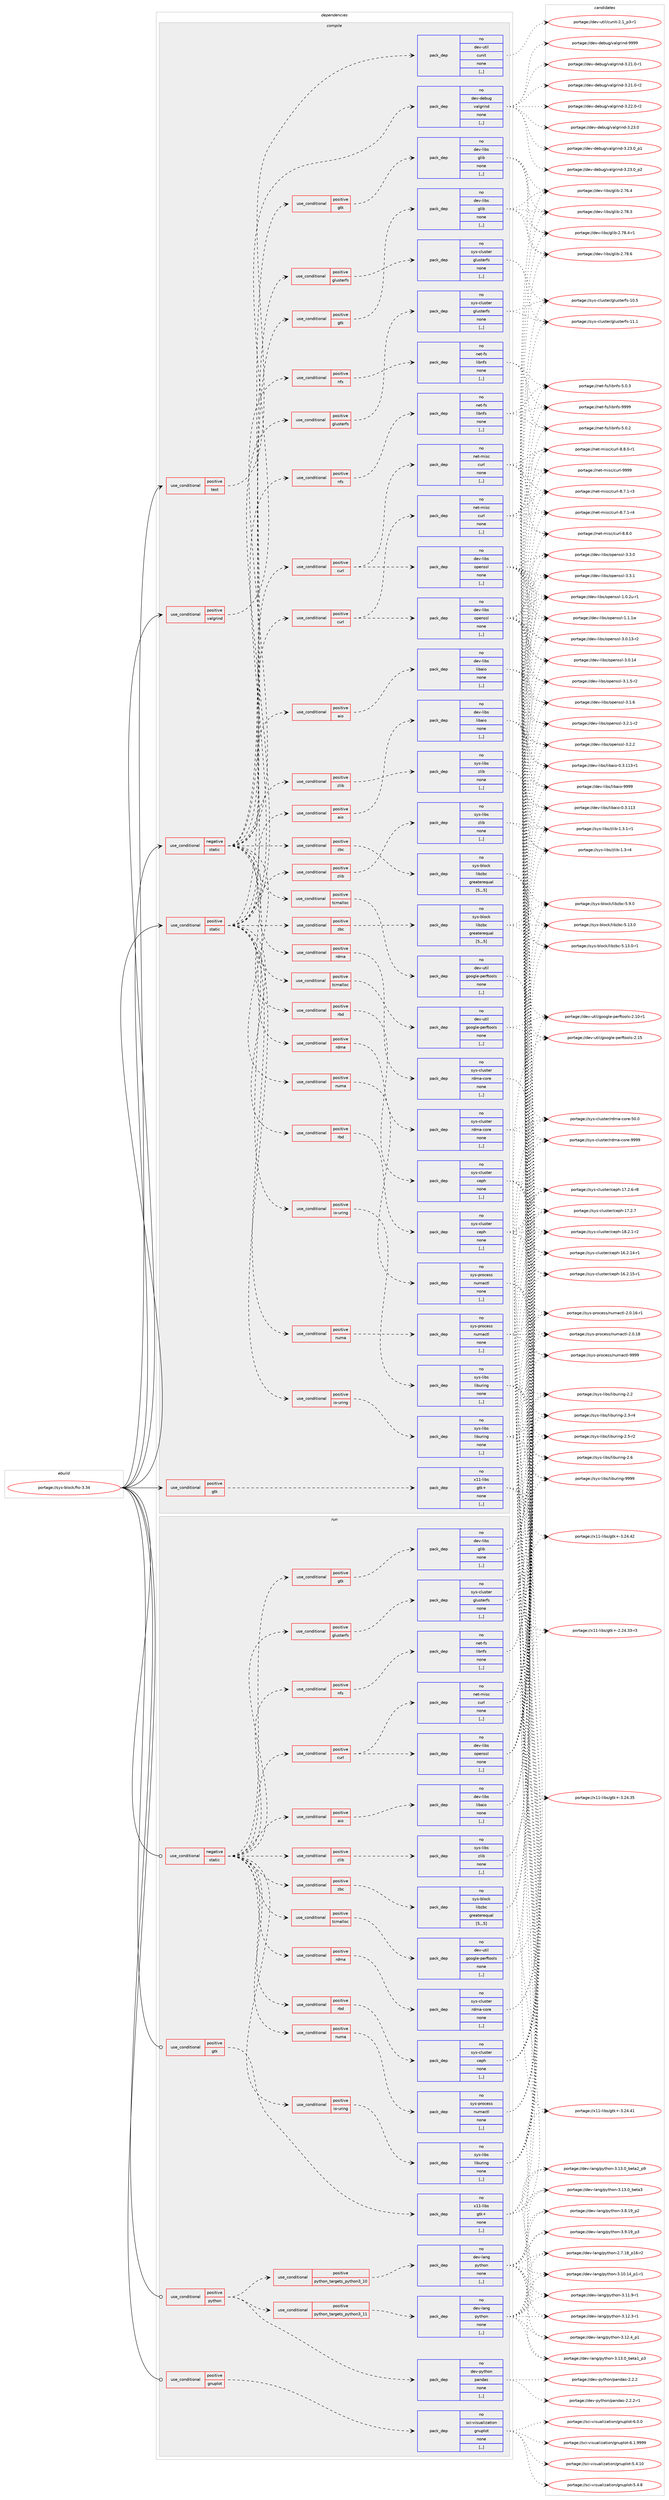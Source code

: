 digraph prolog {

# *************
# Graph options
# *************

newrank=true;
concentrate=true;
compound=true;
graph [rankdir=LR,fontname=Helvetica,fontsize=10,ranksep=1.5];#, ranksep=2.5, nodesep=0.2];
edge  [arrowhead=vee];
node  [fontname=Helvetica,fontsize=10];

# **********
# The ebuild
# **********

subgraph cluster_leftcol {
color=gray;
rank=same;
label=<<i>ebuild</i>>;
id [label="portage://sys-block/fio-3.34", color=red, width=4, href="../sys-block/fio-3.34.svg"];
}

# ****************
# The dependencies
# ****************

subgraph cluster_midcol {
color=gray;
label=<<i>dependencies</i>>;
subgraph cluster_compile {
fillcolor="#eeeeee";
style=filled;
label=<<i>compile</i>>;
subgraph cond110821 {
dependency418031 [label=<<TABLE BORDER="0" CELLBORDER="1" CELLSPACING="0" CELLPADDING="4"><TR><TD ROWSPAN="3" CELLPADDING="10">use_conditional</TD></TR><TR><TD>negative</TD></TR><TR><TD>static</TD></TR></TABLE>>, shape=none, color=red];
subgraph cond110822 {
dependency418032 [label=<<TABLE BORDER="0" CELLBORDER="1" CELLSPACING="0" CELLPADDING="4"><TR><TD ROWSPAN="3" CELLPADDING="10">use_conditional</TD></TR><TR><TD>positive</TD></TR><TR><TD>aio</TD></TR></TABLE>>, shape=none, color=red];
subgraph pack304341 {
dependency418033 [label=<<TABLE BORDER="0" CELLBORDER="1" CELLSPACING="0" CELLPADDING="4" WIDTH="220"><TR><TD ROWSPAN="6" CELLPADDING="30">pack_dep</TD></TR><TR><TD WIDTH="110">no</TD></TR><TR><TD>dev-libs</TD></TR><TR><TD>libaio</TD></TR><TR><TD>none</TD></TR><TR><TD>[,,]</TD></TR></TABLE>>, shape=none, color=blue];
}
dependency418032:e -> dependency418033:w [weight=20,style="dashed",arrowhead="vee"];
}
dependency418031:e -> dependency418032:w [weight=20,style="dashed",arrowhead="vee"];
subgraph cond110823 {
dependency418034 [label=<<TABLE BORDER="0" CELLBORDER="1" CELLSPACING="0" CELLPADDING="4"><TR><TD ROWSPAN="3" CELLPADDING="10">use_conditional</TD></TR><TR><TD>positive</TD></TR><TR><TD>curl</TD></TR></TABLE>>, shape=none, color=red];
subgraph pack304342 {
dependency418035 [label=<<TABLE BORDER="0" CELLBORDER="1" CELLSPACING="0" CELLPADDING="4" WIDTH="220"><TR><TD ROWSPAN="6" CELLPADDING="30">pack_dep</TD></TR><TR><TD WIDTH="110">no</TD></TR><TR><TD>net-misc</TD></TR><TR><TD>curl</TD></TR><TR><TD>none</TD></TR><TR><TD>[,,]</TD></TR></TABLE>>, shape=none, color=blue];
}
dependency418034:e -> dependency418035:w [weight=20,style="dashed",arrowhead="vee"];
subgraph pack304343 {
dependency418036 [label=<<TABLE BORDER="0" CELLBORDER="1" CELLSPACING="0" CELLPADDING="4" WIDTH="220"><TR><TD ROWSPAN="6" CELLPADDING="30">pack_dep</TD></TR><TR><TD WIDTH="110">no</TD></TR><TR><TD>dev-libs</TD></TR><TR><TD>openssl</TD></TR><TR><TD>none</TD></TR><TR><TD>[,,]</TD></TR></TABLE>>, shape=none, color=blue];
}
dependency418034:e -> dependency418036:w [weight=20,style="dashed",arrowhead="vee"];
}
dependency418031:e -> dependency418034:w [weight=20,style="dashed",arrowhead="vee"];
subgraph cond110824 {
dependency418037 [label=<<TABLE BORDER="0" CELLBORDER="1" CELLSPACING="0" CELLPADDING="4"><TR><TD ROWSPAN="3" CELLPADDING="10">use_conditional</TD></TR><TR><TD>positive</TD></TR><TR><TD>nfs</TD></TR></TABLE>>, shape=none, color=red];
subgraph pack304344 {
dependency418038 [label=<<TABLE BORDER="0" CELLBORDER="1" CELLSPACING="0" CELLPADDING="4" WIDTH="220"><TR><TD ROWSPAN="6" CELLPADDING="30">pack_dep</TD></TR><TR><TD WIDTH="110">no</TD></TR><TR><TD>net-fs</TD></TR><TR><TD>libnfs</TD></TR><TR><TD>none</TD></TR><TR><TD>[,,]</TD></TR></TABLE>>, shape=none, color=blue];
}
dependency418037:e -> dependency418038:w [weight=20,style="dashed",arrowhead="vee"];
}
dependency418031:e -> dependency418037:w [weight=20,style="dashed",arrowhead="vee"];
subgraph cond110825 {
dependency418039 [label=<<TABLE BORDER="0" CELLBORDER="1" CELLSPACING="0" CELLPADDING="4"><TR><TD ROWSPAN="3" CELLPADDING="10">use_conditional</TD></TR><TR><TD>positive</TD></TR><TR><TD>glusterfs</TD></TR></TABLE>>, shape=none, color=red];
subgraph pack304345 {
dependency418040 [label=<<TABLE BORDER="0" CELLBORDER="1" CELLSPACING="0" CELLPADDING="4" WIDTH="220"><TR><TD ROWSPAN="6" CELLPADDING="30">pack_dep</TD></TR><TR><TD WIDTH="110">no</TD></TR><TR><TD>sys-cluster</TD></TR><TR><TD>glusterfs</TD></TR><TR><TD>none</TD></TR><TR><TD>[,,]</TD></TR></TABLE>>, shape=none, color=blue];
}
dependency418039:e -> dependency418040:w [weight=20,style="dashed",arrowhead="vee"];
}
dependency418031:e -> dependency418039:w [weight=20,style="dashed",arrowhead="vee"];
subgraph cond110826 {
dependency418041 [label=<<TABLE BORDER="0" CELLBORDER="1" CELLSPACING="0" CELLPADDING="4"><TR><TD ROWSPAN="3" CELLPADDING="10">use_conditional</TD></TR><TR><TD>positive</TD></TR><TR><TD>gtk</TD></TR></TABLE>>, shape=none, color=red];
subgraph pack304346 {
dependency418042 [label=<<TABLE BORDER="0" CELLBORDER="1" CELLSPACING="0" CELLPADDING="4" WIDTH="220"><TR><TD ROWSPAN="6" CELLPADDING="30">pack_dep</TD></TR><TR><TD WIDTH="110">no</TD></TR><TR><TD>dev-libs</TD></TR><TR><TD>glib</TD></TR><TR><TD>none</TD></TR><TR><TD>[,,]</TD></TR></TABLE>>, shape=none, color=blue];
}
dependency418041:e -> dependency418042:w [weight=20,style="dashed",arrowhead="vee"];
}
dependency418031:e -> dependency418041:w [weight=20,style="dashed",arrowhead="vee"];
subgraph cond110827 {
dependency418043 [label=<<TABLE BORDER="0" CELLBORDER="1" CELLSPACING="0" CELLPADDING="4"><TR><TD ROWSPAN="3" CELLPADDING="10">use_conditional</TD></TR><TR><TD>positive</TD></TR><TR><TD>io-uring</TD></TR></TABLE>>, shape=none, color=red];
subgraph pack304347 {
dependency418044 [label=<<TABLE BORDER="0" CELLBORDER="1" CELLSPACING="0" CELLPADDING="4" WIDTH="220"><TR><TD ROWSPAN="6" CELLPADDING="30">pack_dep</TD></TR><TR><TD WIDTH="110">no</TD></TR><TR><TD>sys-libs</TD></TR><TR><TD>liburing</TD></TR><TR><TD>none</TD></TR><TR><TD>[,,]</TD></TR></TABLE>>, shape=none, color=blue];
}
dependency418043:e -> dependency418044:w [weight=20,style="dashed",arrowhead="vee"];
}
dependency418031:e -> dependency418043:w [weight=20,style="dashed",arrowhead="vee"];
subgraph cond110828 {
dependency418045 [label=<<TABLE BORDER="0" CELLBORDER="1" CELLSPACING="0" CELLPADDING="4"><TR><TD ROWSPAN="3" CELLPADDING="10">use_conditional</TD></TR><TR><TD>positive</TD></TR><TR><TD>numa</TD></TR></TABLE>>, shape=none, color=red];
subgraph pack304348 {
dependency418046 [label=<<TABLE BORDER="0" CELLBORDER="1" CELLSPACING="0" CELLPADDING="4" WIDTH="220"><TR><TD ROWSPAN="6" CELLPADDING="30">pack_dep</TD></TR><TR><TD WIDTH="110">no</TD></TR><TR><TD>sys-process</TD></TR><TR><TD>numactl</TD></TR><TR><TD>none</TD></TR><TR><TD>[,,]</TD></TR></TABLE>>, shape=none, color=blue];
}
dependency418045:e -> dependency418046:w [weight=20,style="dashed",arrowhead="vee"];
}
dependency418031:e -> dependency418045:w [weight=20,style="dashed",arrowhead="vee"];
subgraph cond110829 {
dependency418047 [label=<<TABLE BORDER="0" CELLBORDER="1" CELLSPACING="0" CELLPADDING="4"><TR><TD ROWSPAN="3" CELLPADDING="10">use_conditional</TD></TR><TR><TD>positive</TD></TR><TR><TD>rbd</TD></TR></TABLE>>, shape=none, color=red];
subgraph pack304349 {
dependency418048 [label=<<TABLE BORDER="0" CELLBORDER="1" CELLSPACING="0" CELLPADDING="4" WIDTH="220"><TR><TD ROWSPAN="6" CELLPADDING="30">pack_dep</TD></TR><TR><TD WIDTH="110">no</TD></TR><TR><TD>sys-cluster</TD></TR><TR><TD>ceph</TD></TR><TR><TD>none</TD></TR><TR><TD>[,,]</TD></TR></TABLE>>, shape=none, color=blue];
}
dependency418047:e -> dependency418048:w [weight=20,style="dashed",arrowhead="vee"];
}
dependency418031:e -> dependency418047:w [weight=20,style="dashed",arrowhead="vee"];
subgraph cond110830 {
dependency418049 [label=<<TABLE BORDER="0" CELLBORDER="1" CELLSPACING="0" CELLPADDING="4"><TR><TD ROWSPAN="3" CELLPADDING="10">use_conditional</TD></TR><TR><TD>positive</TD></TR><TR><TD>rdma</TD></TR></TABLE>>, shape=none, color=red];
subgraph pack304350 {
dependency418050 [label=<<TABLE BORDER="0" CELLBORDER="1" CELLSPACING="0" CELLPADDING="4" WIDTH="220"><TR><TD ROWSPAN="6" CELLPADDING="30">pack_dep</TD></TR><TR><TD WIDTH="110">no</TD></TR><TR><TD>sys-cluster</TD></TR><TR><TD>rdma-core</TD></TR><TR><TD>none</TD></TR><TR><TD>[,,]</TD></TR></TABLE>>, shape=none, color=blue];
}
dependency418049:e -> dependency418050:w [weight=20,style="dashed",arrowhead="vee"];
}
dependency418031:e -> dependency418049:w [weight=20,style="dashed",arrowhead="vee"];
subgraph cond110831 {
dependency418051 [label=<<TABLE BORDER="0" CELLBORDER="1" CELLSPACING="0" CELLPADDING="4"><TR><TD ROWSPAN="3" CELLPADDING="10">use_conditional</TD></TR><TR><TD>positive</TD></TR><TR><TD>tcmalloc</TD></TR></TABLE>>, shape=none, color=red];
subgraph pack304351 {
dependency418052 [label=<<TABLE BORDER="0" CELLBORDER="1" CELLSPACING="0" CELLPADDING="4" WIDTH="220"><TR><TD ROWSPAN="6" CELLPADDING="30">pack_dep</TD></TR><TR><TD WIDTH="110">no</TD></TR><TR><TD>dev-util</TD></TR><TR><TD>google-perftools</TD></TR><TR><TD>none</TD></TR><TR><TD>[,,]</TD></TR></TABLE>>, shape=none, color=blue];
}
dependency418051:e -> dependency418052:w [weight=20,style="dashed",arrowhead="vee"];
}
dependency418031:e -> dependency418051:w [weight=20,style="dashed",arrowhead="vee"];
subgraph cond110832 {
dependency418053 [label=<<TABLE BORDER="0" CELLBORDER="1" CELLSPACING="0" CELLPADDING="4"><TR><TD ROWSPAN="3" CELLPADDING="10">use_conditional</TD></TR><TR><TD>positive</TD></TR><TR><TD>zbc</TD></TR></TABLE>>, shape=none, color=red];
subgraph pack304352 {
dependency418054 [label=<<TABLE BORDER="0" CELLBORDER="1" CELLSPACING="0" CELLPADDING="4" WIDTH="220"><TR><TD ROWSPAN="6" CELLPADDING="30">pack_dep</TD></TR><TR><TD WIDTH="110">no</TD></TR><TR><TD>sys-block</TD></TR><TR><TD>libzbc</TD></TR><TR><TD>greaterequal</TD></TR><TR><TD>[5,,,5]</TD></TR></TABLE>>, shape=none, color=blue];
}
dependency418053:e -> dependency418054:w [weight=20,style="dashed",arrowhead="vee"];
}
dependency418031:e -> dependency418053:w [weight=20,style="dashed",arrowhead="vee"];
subgraph cond110833 {
dependency418055 [label=<<TABLE BORDER="0" CELLBORDER="1" CELLSPACING="0" CELLPADDING="4"><TR><TD ROWSPAN="3" CELLPADDING="10">use_conditional</TD></TR><TR><TD>positive</TD></TR><TR><TD>zlib</TD></TR></TABLE>>, shape=none, color=red];
subgraph pack304353 {
dependency418056 [label=<<TABLE BORDER="0" CELLBORDER="1" CELLSPACING="0" CELLPADDING="4" WIDTH="220"><TR><TD ROWSPAN="6" CELLPADDING="30">pack_dep</TD></TR><TR><TD WIDTH="110">no</TD></TR><TR><TD>sys-libs</TD></TR><TR><TD>zlib</TD></TR><TR><TD>none</TD></TR><TR><TD>[,,]</TD></TR></TABLE>>, shape=none, color=blue];
}
dependency418055:e -> dependency418056:w [weight=20,style="dashed",arrowhead="vee"];
}
dependency418031:e -> dependency418055:w [weight=20,style="dashed",arrowhead="vee"];
}
id:e -> dependency418031:w [weight=20,style="solid",arrowhead="vee"];
subgraph cond110834 {
dependency418057 [label=<<TABLE BORDER="0" CELLBORDER="1" CELLSPACING="0" CELLPADDING="4"><TR><TD ROWSPAN="3" CELLPADDING="10">use_conditional</TD></TR><TR><TD>positive</TD></TR><TR><TD>gtk</TD></TR></TABLE>>, shape=none, color=red];
subgraph pack304354 {
dependency418058 [label=<<TABLE BORDER="0" CELLBORDER="1" CELLSPACING="0" CELLPADDING="4" WIDTH="220"><TR><TD ROWSPAN="6" CELLPADDING="30">pack_dep</TD></TR><TR><TD WIDTH="110">no</TD></TR><TR><TD>x11-libs</TD></TR><TR><TD>gtk+</TD></TR><TR><TD>none</TD></TR><TR><TD>[,,]</TD></TR></TABLE>>, shape=none, color=blue];
}
dependency418057:e -> dependency418058:w [weight=20,style="dashed",arrowhead="vee"];
}
id:e -> dependency418057:w [weight=20,style="solid",arrowhead="vee"];
subgraph cond110835 {
dependency418059 [label=<<TABLE BORDER="0" CELLBORDER="1" CELLSPACING="0" CELLPADDING="4"><TR><TD ROWSPAN="3" CELLPADDING="10">use_conditional</TD></TR><TR><TD>positive</TD></TR><TR><TD>static</TD></TR></TABLE>>, shape=none, color=red];
subgraph cond110836 {
dependency418060 [label=<<TABLE BORDER="0" CELLBORDER="1" CELLSPACING="0" CELLPADDING="4"><TR><TD ROWSPAN="3" CELLPADDING="10">use_conditional</TD></TR><TR><TD>positive</TD></TR><TR><TD>aio</TD></TR></TABLE>>, shape=none, color=red];
subgraph pack304355 {
dependency418061 [label=<<TABLE BORDER="0" CELLBORDER="1" CELLSPACING="0" CELLPADDING="4" WIDTH="220"><TR><TD ROWSPAN="6" CELLPADDING="30">pack_dep</TD></TR><TR><TD WIDTH="110">no</TD></TR><TR><TD>dev-libs</TD></TR><TR><TD>libaio</TD></TR><TR><TD>none</TD></TR><TR><TD>[,,]</TD></TR></TABLE>>, shape=none, color=blue];
}
dependency418060:e -> dependency418061:w [weight=20,style="dashed",arrowhead="vee"];
}
dependency418059:e -> dependency418060:w [weight=20,style="dashed",arrowhead="vee"];
subgraph cond110837 {
dependency418062 [label=<<TABLE BORDER="0" CELLBORDER="1" CELLSPACING="0" CELLPADDING="4"><TR><TD ROWSPAN="3" CELLPADDING="10">use_conditional</TD></TR><TR><TD>positive</TD></TR><TR><TD>curl</TD></TR></TABLE>>, shape=none, color=red];
subgraph pack304356 {
dependency418063 [label=<<TABLE BORDER="0" CELLBORDER="1" CELLSPACING="0" CELLPADDING="4" WIDTH="220"><TR><TD ROWSPAN="6" CELLPADDING="30">pack_dep</TD></TR><TR><TD WIDTH="110">no</TD></TR><TR><TD>net-misc</TD></TR><TR><TD>curl</TD></TR><TR><TD>none</TD></TR><TR><TD>[,,]</TD></TR></TABLE>>, shape=none, color=blue];
}
dependency418062:e -> dependency418063:w [weight=20,style="dashed",arrowhead="vee"];
subgraph pack304357 {
dependency418064 [label=<<TABLE BORDER="0" CELLBORDER="1" CELLSPACING="0" CELLPADDING="4" WIDTH="220"><TR><TD ROWSPAN="6" CELLPADDING="30">pack_dep</TD></TR><TR><TD WIDTH="110">no</TD></TR><TR><TD>dev-libs</TD></TR><TR><TD>openssl</TD></TR><TR><TD>none</TD></TR><TR><TD>[,,]</TD></TR></TABLE>>, shape=none, color=blue];
}
dependency418062:e -> dependency418064:w [weight=20,style="dashed",arrowhead="vee"];
}
dependency418059:e -> dependency418062:w [weight=20,style="dashed",arrowhead="vee"];
subgraph cond110838 {
dependency418065 [label=<<TABLE BORDER="0" CELLBORDER="1" CELLSPACING="0" CELLPADDING="4"><TR><TD ROWSPAN="3" CELLPADDING="10">use_conditional</TD></TR><TR><TD>positive</TD></TR><TR><TD>nfs</TD></TR></TABLE>>, shape=none, color=red];
subgraph pack304358 {
dependency418066 [label=<<TABLE BORDER="0" CELLBORDER="1" CELLSPACING="0" CELLPADDING="4" WIDTH="220"><TR><TD ROWSPAN="6" CELLPADDING="30">pack_dep</TD></TR><TR><TD WIDTH="110">no</TD></TR><TR><TD>net-fs</TD></TR><TR><TD>libnfs</TD></TR><TR><TD>none</TD></TR><TR><TD>[,,]</TD></TR></TABLE>>, shape=none, color=blue];
}
dependency418065:e -> dependency418066:w [weight=20,style="dashed",arrowhead="vee"];
}
dependency418059:e -> dependency418065:w [weight=20,style="dashed",arrowhead="vee"];
subgraph cond110839 {
dependency418067 [label=<<TABLE BORDER="0" CELLBORDER="1" CELLSPACING="0" CELLPADDING="4"><TR><TD ROWSPAN="3" CELLPADDING="10">use_conditional</TD></TR><TR><TD>positive</TD></TR><TR><TD>glusterfs</TD></TR></TABLE>>, shape=none, color=red];
subgraph pack304359 {
dependency418068 [label=<<TABLE BORDER="0" CELLBORDER="1" CELLSPACING="0" CELLPADDING="4" WIDTH="220"><TR><TD ROWSPAN="6" CELLPADDING="30">pack_dep</TD></TR><TR><TD WIDTH="110">no</TD></TR><TR><TD>sys-cluster</TD></TR><TR><TD>glusterfs</TD></TR><TR><TD>none</TD></TR><TR><TD>[,,]</TD></TR></TABLE>>, shape=none, color=blue];
}
dependency418067:e -> dependency418068:w [weight=20,style="dashed",arrowhead="vee"];
}
dependency418059:e -> dependency418067:w [weight=20,style="dashed",arrowhead="vee"];
subgraph cond110840 {
dependency418069 [label=<<TABLE BORDER="0" CELLBORDER="1" CELLSPACING="0" CELLPADDING="4"><TR><TD ROWSPAN="3" CELLPADDING="10">use_conditional</TD></TR><TR><TD>positive</TD></TR><TR><TD>gtk</TD></TR></TABLE>>, shape=none, color=red];
subgraph pack304360 {
dependency418070 [label=<<TABLE BORDER="0" CELLBORDER="1" CELLSPACING="0" CELLPADDING="4" WIDTH="220"><TR><TD ROWSPAN="6" CELLPADDING="30">pack_dep</TD></TR><TR><TD WIDTH="110">no</TD></TR><TR><TD>dev-libs</TD></TR><TR><TD>glib</TD></TR><TR><TD>none</TD></TR><TR><TD>[,,]</TD></TR></TABLE>>, shape=none, color=blue];
}
dependency418069:e -> dependency418070:w [weight=20,style="dashed",arrowhead="vee"];
}
dependency418059:e -> dependency418069:w [weight=20,style="dashed",arrowhead="vee"];
subgraph cond110841 {
dependency418071 [label=<<TABLE BORDER="0" CELLBORDER="1" CELLSPACING="0" CELLPADDING="4"><TR><TD ROWSPAN="3" CELLPADDING="10">use_conditional</TD></TR><TR><TD>positive</TD></TR><TR><TD>io-uring</TD></TR></TABLE>>, shape=none, color=red];
subgraph pack304361 {
dependency418072 [label=<<TABLE BORDER="0" CELLBORDER="1" CELLSPACING="0" CELLPADDING="4" WIDTH="220"><TR><TD ROWSPAN="6" CELLPADDING="30">pack_dep</TD></TR><TR><TD WIDTH="110">no</TD></TR><TR><TD>sys-libs</TD></TR><TR><TD>liburing</TD></TR><TR><TD>none</TD></TR><TR><TD>[,,]</TD></TR></TABLE>>, shape=none, color=blue];
}
dependency418071:e -> dependency418072:w [weight=20,style="dashed",arrowhead="vee"];
}
dependency418059:e -> dependency418071:w [weight=20,style="dashed",arrowhead="vee"];
subgraph cond110842 {
dependency418073 [label=<<TABLE BORDER="0" CELLBORDER="1" CELLSPACING="0" CELLPADDING="4"><TR><TD ROWSPAN="3" CELLPADDING="10">use_conditional</TD></TR><TR><TD>positive</TD></TR><TR><TD>numa</TD></TR></TABLE>>, shape=none, color=red];
subgraph pack304362 {
dependency418074 [label=<<TABLE BORDER="0" CELLBORDER="1" CELLSPACING="0" CELLPADDING="4" WIDTH="220"><TR><TD ROWSPAN="6" CELLPADDING="30">pack_dep</TD></TR><TR><TD WIDTH="110">no</TD></TR><TR><TD>sys-process</TD></TR><TR><TD>numactl</TD></TR><TR><TD>none</TD></TR><TR><TD>[,,]</TD></TR></TABLE>>, shape=none, color=blue];
}
dependency418073:e -> dependency418074:w [weight=20,style="dashed",arrowhead="vee"];
}
dependency418059:e -> dependency418073:w [weight=20,style="dashed",arrowhead="vee"];
subgraph cond110843 {
dependency418075 [label=<<TABLE BORDER="0" CELLBORDER="1" CELLSPACING="0" CELLPADDING="4"><TR><TD ROWSPAN="3" CELLPADDING="10">use_conditional</TD></TR><TR><TD>positive</TD></TR><TR><TD>rbd</TD></TR></TABLE>>, shape=none, color=red];
subgraph pack304363 {
dependency418076 [label=<<TABLE BORDER="0" CELLBORDER="1" CELLSPACING="0" CELLPADDING="4" WIDTH="220"><TR><TD ROWSPAN="6" CELLPADDING="30">pack_dep</TD></TR><TR><TD WIDTH="110">no</TD></TR><TR><TD>sys-cluster</TD></TR><TR><TD>ceph</TD></TR><TR><TD>none</TD></TR><TR><TD>[,,]</TD></TR></TABLE>>, shape=none, color=blue];
}
dependency418075:e -> dependency418076:w [weight=20,style="dashed",arrowhead="vee"];
}
dependency418059:e -> dependency418075:w [weight=20,style="dashed",arrowhead="vee"];
subgraph cond110844 {
dependency418077 [label=<<TABLE BORDER="0" CELLBORDER="1" CELLSPACING="0" CELLPADDING="4"><TR><TD ROWSPAN="3" CELLPADDING="10">use_conditional</TD></TR><TR><TD>positive</TD></TR><TR><TD>rdma</TD></TR></TABLE>>, shape=none, color=red];
subgraph pack304364 {
dependency418078 [label=<<TABLE BORDER="0" CELLBORDER="1" CELLSPACING="0" CELLPADDING="4" WIDTH="220"><TR><TD ROWSPAN="6" CELLPADDING="30">pack_dep</TD></TR><TR><TD WIDTH="110">no</TD></TR><TR><TD>sys-cluster</TD></TR><TR><TD>rdma-core</TD></TR><TR><TD>none</TD></TR><TR><TD>[,,]</TD></TR></TABLE>>, shape=none, color=blue];
}
dependency418077:e -> dependency418078:w [weight=20,style="dashed",arrowhead="vee"];
}
dependency418059:e -> dependency418077:w [weight=20,style="dashed",arrowhead="vee"];
subgraph cond110845 {
dependency418079 [label=<<TABLE BORDER="0" CELLBORDER="1" CELLSPACING="0" CELLPADDING="4"><TR><TD ROWSPAN="3" CELLPADDING="10">use_conditional</TD></TR><TR><TD>positive</TD></TR><TR><TD>tcmalloc</TD></TR></TABLE>>, shape=none, color=red];
subgraph pack304365 {
dependency418080 [label=<<TABLE BORDER="0" CELLBORDER="1" CELLSPACING="0" CELLPADDING="4" WIDTH="220"><TR><TD ROWSPAN="6" CELLPADDING="30">pack_dep</TD></TR><TR><TD WIDTH="110">no</TD></TR><TR><TD>dev-util</TD></TR><TR><TD>google-perftools</TD></TR><TR><TD>none</TD></TR><TR><TD>[,,]</TD></TR></TABLE>>, shape=none, color=blue];
}
dependency418079:e -> dependency418080:w [weight=20,style="dashed",arrowhead="vee"];
}
dependency418059:e -> dependency418079:w [weight=20,style="dashed",arrowhead="vee"];
subgraph cond110846 {
dependency418081 [label=<<TABLE BORDER="0" CELLBORDER="1" CELLSPACING="0" CELLPADDING="4"><TR><TD ROWSPAN="3" CELLPADDING="10">use_conditional</TD></TR><TR><TD>positive</TD></TR><TR><TD>zbc</TD></TR></TABLE>>, shape=none, color=red];
subgraph pack304366 {
dependency418082 [label=<<TABLE BORDER="0" CELLBORDER="1" CELLSPACING="0" CELLPADDING="4" WIDTH="220"><TR><TD ROWSPAN="6" CELLPADDING="30">pack_dep</TD></TR><TR><TD WIDTH="110">no</TD></TR><TR><TD>sys-block</TD></TR><TR><TD>libzbc</TD></TR><TR><TD>greaterequal</TD></TR><TR><TD>[5,,,5]</TD></TR></TABLE>>, shape=none, color=blue];
}
dependency418081:e -> dependency418082:w [weight=20,style="dashed",arrowhead="vee"];
}
dependency418059:e -> dependency418081:w [weight=20,style="dashed",arrowhead="vee"];
subgraph cond110847 {
dependency418083 [label=<<TABLE BORDER="0" CELLBORDER="1" CELLSPACING="0" CELLPADDING="4"><TR><TD ROWSPAN="3" CELLPADDING="10">use_conditional</TD></TR><TR><TD>positive</TD></TR><TR><TD>zlib</TD></TR></TABLE>>, shape=none, color=red];
subgraph pack304367 {
dependency418084 [label=<<TABLE BORDER="0" CELLBORDER="1" CELLSPACING="0" CELLPADDING="4" WIDTH="220"><TR><TD ROWSPAN="6" CELLPADDING="30">pack_dep</TD></TR><TR><TD WIDTH="110">no</TD></TR><TR><TD>sys-libs</TD></TR><TR><TD>zlib</TD></TR><TR><TD>none</TD></TR><TR><TD>[,,]</TD></TR></TABLE>>, shape=none, color=blue];
}
dependency418083:e -> dependency418084:w [weight=20,style="dashed",arrowhead="vee"];
}
dependency418059:e -> dependency418083:w [weight=20,style="dashed",arrowhead="vee"];
}
id:e -> dependency418059:w [weight=20,style="solid",arrowhead="vee"];
subgraph cond110848 {
dependency418085 [label=<<TABLE BORDER="0" CELLBORDER="1" CELLSPACING="0" CELLPADDING="4"><TR><TD ROWSPAN="3" CELLPADDING="10">use_conditional</TD></TR><TR><TD>positive</TD></TR><TR><TD>test</TD></TR></TABLE>>, shape=none, color=red];
subgraph pack304368 {
dependency418086 [label=<<TABLE BORDER="0" CELLBORDER="1" CELLSPACING="0" CELLPADDING="4" WIDTH="220"><TR><TD ROWSPAN="6" CELLPADDING="30">pack_dep</TD></TR><TR><TD WIDTH="110">no</TD></TR><TR><TD>dev-util</TD></TR><TR><TD>cunit</TD></TR><TR><TD>none</TD></TR><TR><TD>[,,]</TD></TR></TABLE>>, shape=none, color=blue];
}
dependency418085:e -> dependency418086:w [weight=20,style="dashed",arrowhead="vee"];
}
id:e -> dependency418085:w [weight=20,style="solid",arrowhead="vee"];
subgraph cond110849 {
dependency418087 [label=<<TABLE BORDER="0" CELLBORDER="1" CELLSPACING="0" CELLPADDING="4"><TR><TD ROWSPAN="3" CELLPADDING="10">use_conditional</TD></TR><TR><TD>positive</TD></TR><TR><TD>valgrind</TD></TR></TABLE>>, shape=none, color=red];
subgraph pack304369 {
dependency418088 [label=<<TABLE BORDER="0" CELLBORDER="1" CELLSPACING="0" CELLPADDING="4" WIDTH="220"><TR><TD ROWSPAN="6" CELLPADDING="30">pack_dep</TD></TR><TR><TD WIDTH="110">no</TD></TR><TR><TD>dev-debug</TD></TR><TR><TD>valgrind</TD></TR><TR><TD>none</TD></TR><TR><TD>[,,]</TD></TR></TABLE>>, shape=none, color=blue];
}
dependency418087:e -> dependency418088:w [weight=20,style="dashed",arrowhead="vee"];
}
id:e -> dependency418087:w [weight=20,style="solid",arrowhead="vee"];
}
subgraph cluster_compileandrun {
fillcolor="#eeeeee";
style=filled;
label=<<i>compile and run</i>>;
}
subgraph cluster_run {
fillcolor="#eeeeee";
style=filled;
label=<<i>run</i>>;
subgraph cond110850 {
dependency418089 [label=<<TABLE BORDER="0" CELLBORDER="1" CELLSPACING="0" CELLPADDING="4"><TR><TD ROWSPAN="3" CELLPADDING="10">use_conditional</TD></TR><TR><TD>negative</TD></TR><TR><TD>static</TD></TR></TABLE>>, shape=none, color=red];
subgraph cond110851 {
dependency418090 [label=<<TABLE BORDER="0" CELLBORDER="1" CELLSPACING="0" CELLPADDING="4"><TR><TD ROWSPAN="3" CELLPADDING="10">use_conditional</TD></TR><TR><TD>positive</TD></TR><TR><TD>aio</TD></TR></TABLE>>, shape=none, color=red];
subgraph pack304370 {
dependency418091 [label=<<TABLE BORDER="0" CELLBORDER="1" CELLSPACING="0" CELLPADDING="4" WIDTH="220"><TR><TD ROWSPAN="6" CELLPADDING="30">pack_dep</TD></TR><TR><TD WIDTH="110">no</TD></TR><TR><TD>dev-libs</TD></TR><TR><TD>libaio</TD></TR><TR><TD>none</TD></TR><TR><TD>[,,]</TD></TR></TABLE>>, shape=none, color=blue];
}
dependency418090:e -> dependency418091:w [weight=20,style="dashed",arrowhead="vee"];
}
dependency418089:e -> dependency418090:w [weight=20,style="dashed",arrowhead="vee"];
subgraph cond110852 {
dependency418092 [label=<<TABLE BORDER="0" CELLBORDER="1" CELLSPACING="0" CELLPADDING="4"><TR><TD ROWSPAN="3" CELLPADDING="10">use_conditional</TD></TR><TR><TD>positive</TD></TR><TR><TD>curl</TD></TR></TABLE>>, shape=none, color=red];
subgraph pack304371 {
dependency418093 [label=<<TABLE BORDER="0" CELLBORDER="1" CELLSPACING="0" CELLPADDING="4" WIDTH="220"><TR><TD ROWSPAN="6" CELLPADDING="30">pack_dep</TD></TR><TR><TD WIDTH="110">no</TD></TR><TR><TD>net-misc</TD></TR><TR><TD>curl</TD></TR><TR><TD>none</TD></TR><TR><TD>[,,]</TD></TR></TABLE>>, shape=none, color=blue];
}
dependency418092:e -> dependency418093:w [weight=20,style="dashed",arrowhead="vee"];
subgraph pack304372 {
dependency418094 [label=<<TABLE BORDER="0" CELLBORDER="1" CELLSPACING="0" CELLPADDING="4" WIDTH="220"><TR><TD ROWSPAN="6" CELLPADDING="30">pack_dep</TD></TR><TR><TD WIDTH="110">no</TD></TR><TR><TD>dev-libs</TD></TR><TR><TD>openssl</TD></TR><TR><TD>none</TD></TR><TR><TD>[,,]</TD></TR></TABLE>>, shape=none, color=blue];
}
dependency418092:e -> dependency418094:w [weight=20,style="dashed",arrowhead="vee"];
}
dependency418089:e -> dependency418092:w [weight=20,style="dashed",arrowhead="vee"];
subgraph cond110853 {
dependency418095 [label=<<TABLE BORDER="0" CELLBORDER="1" CELLSPACING="0" CELLPADDING="4"><TR><TD ROWSPAN="3" CELLPADDING="10">use_conditional</TD></TR><TR><TD>positive</TD></TR><TR><TD>nfs</TD></TR></TABLE>>, shape=none, color=red];
subgraph pack304373 {
dependency418096 [label=<<TABLE BORDER="0" CELLBORDER="1" CELLSPACING="0" CELLPADDING="4" WIDTH="220"><TR><TD ROWSPAN="6" CELLPADDING="30">pack_dep</TD></TR><TR><TD WIDTH="110">no</TD></TR><TR><TD>net-fs</TD></TR><TR><TD>libnfs</TD></TR><TR><TD>none</TD></TR><TR><TD>[,,]</TD></TR></TABLE>>, shape=none, color=blue];
}
dependency418095:e -> dependency418096:w [weight=20,style="dashed",arrowhead="vee"];
}
dependency418089:e -> dependency418095:w [weight=20,style="dashed",arrowhead="vee"];
subgraph cond110854 {
dependency418097 [label=<<TABLE BORDER="0" CELLBORDER="1" CELLSPACING="0" CELLPADDING="4"><TR><TD ROWSPAN="3" CELLPADDING="10">use_conditional</TD></TR><TR><TD>positive</TD></TR><TR><TD>glusterfs</TD></TR></TABLE>>, shape=none, color=red];
subgraph pack304374 {
dependency418098 [label=<<TABLE BORDER="0" CELLBORDER="1" CELLSPACING="0" CELLPADDING="4" WIDTH="220"><TR><TD ROWSPAN="6" CELLPADDING="30">pack_dep</TD></TR><TR><TD WIDTH="110">no</TD></TR><TR><TD>sys-cluster</TD></TR><TR><TD>glusterfs</TD></TR><TR><TD>none</TD></TR><TR><TD>[,,]</TD></TR></TABLE>>, shape=none, color=blue];
}
dependency418097:e -> dependency418098:w [weight=20,style="dashed",arrowhead="vee"];
}
dependency418089:e -> dependency418097:w [weight=20,style="dashed",arrowhead="vee"];
subgraph cond110855 {
dependency418099 [label=<<TABLE BORDER="0" CELLBORDER="1" CELLSPACING="0" CELLPADDING="4"><TR><TD ROWSPAN="3" CELLPADDING="10">use_conditional</TD></TR><TR><TD>positive</TD></TR><TR><TD>gtk</TD></TR></TABLE>>, shape=none, color=red];
subgraph pack304375 {
dependency418100 [label=<<TABLE BORDER="0" CELLBORDER="1" CELLSPACING="0" CELLPADDING="4" WIDTH="220"><TR><TD ROWSPAN="6" CELLPADDING="30">pack_dep</TD></TR><TR><TD WIDTH="110">no</TD></TR><TR><TD>dev-libs</TD></TR><TR><TD>glib</TD></TR><TR><TD>none</TD></TR><TR><TD>[,,]</TD></TR></TABLE>>, shape=none, color=blue];
}
dependency418099:e -> dependency418100:w [weight=20,style="dashed",arrowhead="vee"];
}
dependency418089:e -> dependency418099:w [weight=20,style="dashed",arrowhead="vee"];
subgraph cond110856 {
dependency418101 [label=<<TABLE BORDER="0" CELLBORDER="1" CELLSPACING="0" CELLPADDING="4"><TR><TD ROWSPAN="3" CELLPADDING="10">use_conditional</TD></TR><TR><TD>positive</TD></TR><TR><TD>io-uring</TD></TR></TABLE>>, shape=none, color=red];
subgraph pack304376 {
dependency418102 [label=<<TABLE BORDER="0" CELLBORDER="1" CELLSPACING="0" CELLPADDING="4" WIDTH="220"><TR><TD ROWSPAN="6" CELLPADDING="30">pack_dep</TD></TR><TR><TD WIDTH="110">no</TD></TR><TR><TD>sys-libs</TD></TR><TR><TD>liburing</TD></TR><TR><TD>none</TD></TR><TR><TD>[,,]</TD></TR></TABLE>>, shape=none, color=blue];
}
dependency418101:e -> dependency418102:w [weight=20,style="dashed",arrowhead="vee"];
}
dependency418089:e -> dependency418101:w [weight=20,style="dashed",arrowhead="vee"];
subgraph cond110857 {
dependency418103 [label=<<TABLE BORDER="0" CELLBORDER="1" CELLSPACING="0" CELLPADDING="4"><TR><TD ROWSPAN="3" CELLPADDING="10">use_conditional</TD></TR><TR><TD>positive</TD></TR><TR><TD>numa</TD></TR></TABLE>>, shape=none, color=red];
subgraph pack304377 {
dependency418104 [label=<<TABLE BORDER="0" CELLBORDER="1" CELLSPACING="0" CELLPADDING="4" WIDTH="220"><TR><TD ROWSPAN="6" CELLPADDING="30">pack_dep</TD></TR><TR><TD WIDTH="110">no</TD></TR><TR><TD>sys-process</TD></TR><TR><TD>numactl</TD></TR><TR><TD>none</TD></TR><TR><TD>[,,]</TD></TR></TABLE>>, shape=none, color=blue];
}
dependency418103:e -> dependency418104:w [weight=20,style="dashed",arrowhead="vee"];
}
dependency418089:e -> dependency418103:w [weight=20,style="dashed",arrowhead="vee"];
subgraph cond110858 {
dependency418105 [label=<<TABLE BORDER="0" CELLBORDER="1" CELLSPACING="0" CELLPADDING="4"><TR><TD ROWSPAN="3" CELLPADDING="10">use_conditional</TD></TR><TR><TD>positive</TD></TR><TR><TD>rbd</TD></TR></TABLE>>, shape=none, color=red];
subgraph pack304378 {
dependency418106 [label=<<TABLE BORDER="0" CELLBORDER="1" CELLSPACING="0" CELLPADDING="4" WIDTH="220"><TR><TD ROWSPAN="6" CELLPADDING="30">pack_dep</TD></TR><TR><TD WIDTH="110">no</TD></TR><TR><TD>sys-cluster</TD></TR><TR><TD>ceph</TD></TR><TR><TD>none</TD></TR><TR><TD>[,,]</TD></TR></TABLE>>, shape=none, color=blue];
}
dependency418105:e -> dependency418106:w [weight=20,style="dashed",arrowhead="vee"];
}
dependency418089:e -> dependency418105:w [weight=20,style="dashed",arrowhead="vee"];
subgraph cond110859 {
dependency418107 [label=<<TABLE BORDER="0" CELLBORDER="1" CELLSPACING="0" CELLPADDING="4"><TR><TD ROWSPAN="3" CELLPADDING="10">use_conditional</TD></TR><TR><TD>positive</TD></TR><TR><TD>rdma</TD></TR></TABLE>>, shape=none, color=red];
subgraph pack304379 {
dependency418108 [label=<<TABLE BORDER="0" CELLBORDER="1" CELLSPACING="0" CELLPADDING="4" WIDTH="220"><TR><TD ROWSPAN="6" CELLPADDING="30">pack_dep</TD></TR><TR><TD WIDTH="110">no</TD></TR><TR><TD>sys-cluster</TD></TR><TR><TD>rdma-core</TD></TR><TR><TD>none</TD></TR><TR><TD>[,,]</TD></TR></TABLE>>, shape=none, color=blue];
}
dependency418107:e -> dependency418108:w [weight=20,style="dashed",arrowhead="vee"];
}
dependency418089:e -> dependency418107:w [weight=20,style="dashed",arrowhead="vee"];
subgraph cond110860 {
dependency418109 [label=<<TABLE BORDER="0" CELLBORDER="1" CELLSPACING="0" CELLPADDING="4"><TR><TD ROWSPAN="3" CELLPADDING="10">use_conditional</TD></TR><TR><TD>positive</TD></TR><TR><TD>tcmalloc</TD></TR></TABLE>>, shape=none, color=red];
subgraph pack304380 {
dependency418110 [label=<<TABLE BORDER="0" CELLBORDER="1" CELLSPACING="0" CELLPADDING="4" WIDTH="220"><TR><TD ROWSPAN="6" CELLPADDING="30">pack_dep</TD></TR><TR><TD WIDTH="110">no</TD></TR><TR><TD>dev-util</TD></TR><TR><TD>google-perftools</TD></TR><TR><TD>none</TD></TR><TR><TD>[,,]</TD></TR></TABLE>>, shape=none, color=blue];
}
dependency418109:e -> dependency418110:w [weight=20,style="dashed",arrowhead="vee"];
}
dependency418089:e -> dependency418109:w [weight=20,style="dashed",arrowhead="vee"];
subgraph cond110861 {
dependency418111 [label=<<TABLE BORDER="0" CELLBORDER="1" CELLSPACING="0" CELLPADDING="4"><TR><TD ROWSPAN="3" CELLPADDING="10">use_conditional</TD></TR><TR><TD>positive</TD></TR><TR><TD>zbc</TD></TR></TABLE>>, shape=none, color=red];
subgraph pack304381 {
dependency418112 [label=<<TABLE BORDER="0" CELLBORDER="1" CELLSPACING="0" CELLPADDING="4" WIDTH="220"><TR><TD ROWSPAN="6" CELLPADDING="30">pack_dep</TD></TR><TR><TD WIDTH="110">no</TD></TR><TR><TD>sys-block</TD></TR><TR><TD>libzbc</TD></TR><TR><TD>greaterequal</TD></TR><TR><TD>[5,,,5]</TD></TR></TABLE>>, shape=none, color=blue];
}
dependency418111:e -> dependency418112:w [weight=20,style="dashed",arrowhead="vee"];
}
dependency418089:e -> dependency418111:w [weight=20,style="dashed",arrowhead="vee"];
subgraph cond110862 {
dependency418113 [label=<<TABLE BORDER="0" CELLBORDER="1" CELLSPACING="0" CELLPADDING="4"><TR><TD ROWSPAN="3" CELLPADDING="10">use_conditional</TD></TR><TR><TD>positive</TD></TR><TR><TD>zlib</TD></TR></TABLE>>, shape=none, color=red];
subgraph pack304382 {
dependency418114 [label=<<TABLE BORDER="0" CELLBORDER="1" CELLSPACING="0" CELLPADDING="4" WIDTH="220"><TR><TD ROWSPAN="6" CELLPADDING="30">pack_dep</TD></TR><TR><TD WIDTH="110">no</TD></TR><TR><TD>sys-libs</TD></TR><TR><TD>zlib</TD></TR><TR><TD>none</TD></TR><TR><TD>[,,]</TD></TR></TABLE>>, shape=none, color=blue];
}
dependency418113:e -> dependency418114:w [weight=20,style="dashed",arrowhead="vee"];
}
dependency418089:e -> dependency418113:w [weight=20,style="dashed",arrowhead="vee"];
}
id:e -> dependency418089:w [weight=20,style="solid",arrowhead="odot"];
subgraph cond110863 {
dependency418115 [label=<<TABLE BORDER="0" CELLBORDER="1" CELLSPACING="0" CELLPADDING="4"><TR><TD ROWSPAN="3" CELLPADDING="10">use_conditional</TD></TR><TR><TD>positive</TD></TR><TR><TD>gnuplot</TD></TR></TABLE>>, shape=none, color=red];
subgraph pack304383 {
dependency418116 [label=<<TABLE BORDER="0" CELLBORDER="1" CELLSPACING="0" CELLPADDING="4" WIDTH="220"><TR><TD ROWSPAN="6" CELLPADDING="30">pack_dep</TD></TR><TR><TD WIDTH="110">no</TD></TR><TR><TD>sci-visualization</TD></TR><TR><TD>gnuplot</TD></TR><TR><TD>none</TD></TR><TR><TD>[,,]</TD></TR></TABLE>>, shape=none, color=blue];
}
dependency418115:e -> dependency418116:w [weight=20,style="dashed",arrowhead="vee"];
}
id:e -> dependency418115:w [weight=20,style="solid",arrowhead="odot"];
subgraph cond110864 {
dependency418117 [label=<<TABLE BORDER="0" CELLBORDER="1" CELLSPACING="0" CELLPADDING="4"><TR><TD ROWSPAN="3" CELLPADDING="10">use_conditional</TD></TR><TR><TD>positive</TD></TR><TR><TD>gtk</TD></TR></TABLE>>, shape=none, color=red];
subgraph pack304384 {
dependency418118 [label=<<TABLE BORDER="0" CELLBORDER="1" CELLSPACING="0" CELLPADDING="4" WIDTH="220"><TR><TD ROWSPAN="6" CELLPADDING="30">pack_dep</TD></TR><TR><TD WIDTH="110">no</TD></TR><TR><TD>x11-libs</TD></TR><TR><TD>gtk+</TD></TR><TR><TD>none</TD></TR><TR><TD>[,,]</TD></TR></TABLE>>, shape=none, color=blue];
}
dependency418117:e -> dependency418118:w [weight=20,style="dashed",arrowhead="vee"];
}
id:e -> dependency418117:w [weight=20,style="solid",arrowhead="odot"];
subgraph cond110865 {
dependency418119 [label=<<TABLE BORDER="0" CELLBORDER="1" CELLSPACING="0" CELLPADDING="4"><TR><TD ROWSPAN="3" CELLPADDING="10">use_conditional</TD></TR><TR><TD>positive</TD></TR><TR><TD>python</TD></TR></TABLE>>, shape=none, color=red];
subgraph cond110866 {
dependency418120 [label=<<TABLE BORDER="0" CELLBORDER="1" CELLSPACING="0" CELLPADDING="4"><TR><TD ROWSPAN="3" CELLPADDING="10">use_conditional</TD></TR><TR><TD>positive</TD></TR><TR><TD>python_targets_python3_10</TD></TR></TABLE>>, shape=none, color=red];
subgraph pack304385 {
dependency418121 [label=<<TABLE BORDER="0" CELLBORDER="1" CELLSPACING="0" CELLPADDING="4" WIDTH="220"><TR><TD ROWSPAN="6" CELLPADDING="30">pack_dep</TD></TR><TR><TD WIDTH="110">no</TD></TR><TR><TD>dev-lang</TD></TR><TR><TD>python</TD></TR><TR><TD>none</TD></TR><TR><TD>[,,]</TD></TR></TABLE>>, shape=none, color=blue];
}
dependency418120:e -> dependency418121:w [weight=20,style="dashed",arrowhead="vee"];
}
dependency418119:e -> dependency418120:w [weight=20,style="dashed",arrowhead="vee"];
subgraph cond110867 {
dependency418122 [label=<<TABLE BORDER="0" CELLBORDER="1" CELLSPACING="0" CELLPADDING="4"><TR><TD ROWSPAN="3" CELLPADDING="10">use_conditional</TD></TR><TR><TD>positive</TD></TR><TR><TD>python_targets_python3_11</TD></TR></TABLE>>, shape=none, color=red];
subgraph pack304386 {
dependency418123 [label=<<TABLE BORDER="0" CELLBORDER="1" CELLSPACING="0" CELLPADDING="4" WIDTH="220"><TR><TD ROWSPAN="6" CELLPADDING="30">pack_dep</TD></TR><TR><TD WIDTH="110">no</TD></TR><TR><TD>dev-lang</TD></TR><TR><TD>python</TD></TR><TR><TD>none</TD></TR><TR><TD>[,,]</TD></TR></TABLE>>, shape=none, color=blue];
}
dependency418122:e -> dependency418123:w [weight=20,style="dashed",arrowhead="vee"];
}
dependency418119:e -> dependency418122:w [weight=20,style="dashed",arrowhead="vee"];
subgraph pack304387 {
dependency418124 [label=<<TABLE BORDER="0" CELLBORDER="1" CELLSPACING="0" CELLPADDING="4" WIDTH="220"><TR><TD ROWSPAN="6" CELLPADDING="30">pack_dep</TD></TR><TR><TD WIDTH="110">no</TD></TR><TR><TD>dev-python</TD></TR><TR><TD>pandas</TD></TR><TR><TD>none</TD></TR><TR><TD>[,,]</TD></TR></TABLE>>, shape=none, color=blue];
}
dependency418119:e -> dependency418124:w [weight=20,style="dashed",arrowhead="vee"];
}
id:e -> dependency418119:w [weight=20,style="solid",arrowhead="odot"];
}
}

# **************
# The candidates
# **************

subgraph cluster_choices {
rank=same;
color=gray;
label=<<i>candidates</i>>;

subgraph choice304341 {
color=black;
nodesep=1;
choice10010111845108105981154710810598971051114548465146494951 [label="portage://dev-libs/libaio-0.3.113", color=red, width=4,href="../dev-libs/libaio-0.3.113.svg"];
choice100101118451081059811547108105989710511145484651464949514511449 [label="portage://dev-libs/libaio-0.3.113-r1", color=red, width=4,href="../dev-libs/libaio-0.3.113-r1.svg"];
choice10010111845108105981154710810598971051114557575757 [label="portage://dev-libs/libaio-9999", color=red, width=4,href="../dev-libs/libaio-9999.svg"];
dependency418033:e -> choice10010111845108105981154710810598971051114548465146494951:w [style=dotted,weight="100"];
dependency418033:e -> choice100101118451081059811547108105989710511145484651464949514511449:w [style=dotted,weight="100"];
dependency418033:e -> choice10010111845108105981154710810598971051114557575757:w [style=dotted,weight="100"];
}
subgraph choice304342 {
color=black;
nodesep=1;
choice110101116451091051159947991171141084556465546494511451 [label="portage://net-misc/curl-8.7.1-r3", color=red, width=4,href="../net-misc/curl-8.7.1-r3.svg"];
choice110101116451091051159947991171141084556465546494511452 [label="portage://net-misc/curl-8.7.1-r4", color=red, width=4,href="../net-misc/curl-8.7.1-r4.svg"];
choice11010111645109105115994799117114108455646564648 [label="portage://net-misc/curl-8.8.0", color=red, width=4,href="../net-misc/curl-8.8.0.svg"];
choice110101116451091051159947991171141084556465646484511449 [label="portage://net-misc/curl-8.8.0-r1", color=red, width=4,href="../net-misc/curl-8.8.0-r1.svg"];
choice110101116451091051159947991171141084557575757 [label="portage://net-misc/curl-9999", color=red, width=4,href="../net-misc/curl-9999.svg"];
dependency418035:e -> choice110101116451091051159947991171141084556465546494511451:w [style=dotted,weight="100"];
dependency418035:e -> choice110101116451091051159947991171141084556465546494511452:w [style=dotted,weight="100"];
dependency418035:e -> choice11010111645109105115994799117114108455646564648:w [style=dotted,weight="100"];
dependency418035:e -> choice110101116451091051159947991171141084556465646484511449:w [style=dotted,weight="100"];
dependency418035:e -> choice110101116451091051159947991171141084557575757:w [style=dotted,weight="100"];
}
subgraph choice304343 {
color=black;
nodesep=1;
choice1001011184510810598115471111121011101151151084549464846501174511449 [label="portage://dev-libs/openssl-1.0.2u-r1", color=red, width=4,href="../dev-libs/openssl-1.0.2u-r1.svg"];
choice100101118451081059811547111112101110115115108454946494649119 [label="portage://dev-libs/openssl-1.1.1w", color=red, width=4,href="../dev-libs/openssl-1.1.1w.svg"];
choice100101118451081059811547111112101110115115108455146484649514511450 [label="portage://dev-libs/openssl-3.0.13-r2", color=red, width=4,href="../dev-libs/openssl-3.0.13-r2.svg"];
choice10010111845108105981154711111210111011511510845514648464952 [label="portage://dev-libs/openssl-3.0.14", color=red, width=4,href="../dev-libs/openssl-3.0.14.svg"];
choice1001011184510810598115471111121011101151151084551464946534511450 [label="portage://dev-libs/openssl-3.1.5-r2", color=red, width=4,href="../dev-libs/openssl-3.1.5-r2.svg"];
choice100101118451081059811547111112101110115115108455146494654 [label="portage://dev-libs/openssl-3.1.6", color=red, width=4,href="../dev-libs/openssl-3.1.6.svg"];
choice1001011184510810598115471111121011101151151084551465046494511450 [label="portage://dev-libs/openssl-3.2.1-r2", color=red, width=4,href="../dev-libs/openssl-3.2.1-r2.svg"];
choice100101118451081059811547111112101110115115108455146504650 [label="portage://dev-libs/openssl-3.2.2", color=red, width=4,href="../dev-libs/openssl-3.2.2.svg"];
choice100101118451081059811547111112101110115115108455146514648 [label="portage://dev-libs/openssl-3.3.0", color=red, width=4,href="../dev-libs/openssl-3.3.0.svg"];
choice100101118451081059811547111112101110115115108455146514649 [label="portage://dev-libs/openssl-3.3.1", color=red, width=4,href="../dev-libs/openssl-3.3.1.svg"];
dependency418036:e -> choice1001011184510810598115471111121011101151151084549464846501174511449:w [style=dotted,weight="100"];
dependency418036:e -> choice100101118451081059811547111112101110115115108454946494649119:w [style=dotted,weight="100"];
dependency418036:e -> choice100101118451081059811547111112101110115115108455146484649514511450:w [style=dotted,weight="100"];
dependency418036:e -> choice10010111845108105981154711111210111011511510845514648464952:w [style=dotted,weight="100"];
dependency418036:e -> choice1001011184510810598115471111121011101151151084551464946534511450:w [style=dotted,weight="100"];
dependency418036:e -> choice100101118451081059811547111112101110115115108455146494654:w [style=dotted,weight="100"];
dependency418036:e -> choice1001011184510810598115471111121011101151151084551465046494511450:w [style=dotted,weight="100"];
dependency418036:e -> choice100101118451081059811547111112101110115115108455146504650:w [style=dotted,weight="100"];
dependency418036:e -> choice100101118451081059811547111112101110115115108455146514648:w [style=dotted,weight="100"];
dependency418036:e -> choice100101118451081059811547111112101110115115108455146514649:w [style=dotted,weight="100"];
}
subgraph choice304344 {
color=black;
nodesep=1;
choice110101116451021154710810598110102115455346484650 [label="portage://net-fs/libnfs-5.0.2", color=red, width=4,href="../net-fs/libnfs-5.0.2.svg"];
choice110101116451021154710810598110102115455346484651 [label="portage://net-fs/libnfs-5.0.3", color=red, width=4,href="../net-fs/libnfs-5.0.3.svg"];
choice1101011164510211547108105981101021154557575757 [label="portage://net-fs/libnfs-9999", color=red, width=4,href="../net-fs/libnfs-9999.svg"];
dependency418038:e -> choice110101116451021154710810598110102115455346484650:w [style=dotted,weight="100"];
dependency418038:e -> choice110101116451021154710810598110102115455346484651:w [style=dotted,weight="100"];
dependency418038:e -> choice1101011164510211547108105981101021154557575757:w [style=dotted,weight="100"];
}
subgraph choice304345 {
color=black;
nodesep=1;
choice1151211154599108117115116101114471031081171151161011141021154549484653 [label="portage://sys-cluster/glusterfs-10.5", color=red, width=4,href="../sys-cluster/glusterfs-10.5.svg"];
choice1151211154599108117115116101114471031081171151161011141021154549494649 [label="portage://sys-cluster/glusterfs-11.1", color=red, width=4,href="../sys-cluster/glusterfs-11.1.svg"];
dependency418040:e -> choice1151211154599108117115116101114471031081171151161011141021154549484653:w [style=dotted,weight="100"];
dependency418040:e -> choice1151211154599108117115116101114471031081171151161011141021154549494649:w [style=dotted,weight="100"];
}
subgraph choice304346 {
color=black;
nodesep=1;
choice1001011184510810598115471031081059845504655544652 [label="portage://dev-libs/glib-2.76.4", color=red, width=4,href="../dev-libs/glib-2.76.4.svg"];
choice1001011184510810598115471031081059845504655564651 [label="portage://dev-libs/glib-2.78.3", color=red, width=4,href="../dev-libs/glib-2.78.3.svg"];
choice10010111845108105981154710310810598455046555646524511449 [label="portage://dev-libs/glib-2.78.4-r1", color=red, width=4,href="../dev-libs/glib-2.78.4-r1.svg"];
choice1001011184510810598115471031081059845504655564654 [label="portage://dev-libs/glib-2.78.6", color=red, width=4,href="../dev-libs/glib-2.78.6.svg"];
dependency418042:e -> choice1001011184510810598115471031081059845504655544652:w [style=dotted,weight="100"];
dependency418042:e -> choice1001011184510810598115471031081059845504655564651:w [style=dotted,weight="100"];
dependency418042:e -> choice10010111845108105981154710310810598455046555646524511449:w [style=dotted,weight="100"];
dependency418042:e -> choice1001011184510810598115471031081059845504655564654:w [style=dotted,weight="100"];
}
subgraph choice304347 {
color=black;
nodesep=1;
choice1151211154510810598115471081059811711410511010345504650 [label="portage://sys-libs/liburing-2.2", color=red, width=4,href="../sys-libs/liburing-2.2.svg"];
choice11512111545108105981154710810598117114105110103455046514511452 [label="portage://sys-libs/liburing-2.3-r4", color=red, width=4,href="../sys-libs/liburing-2.3-r4.svg"];
choice11512111545108105981154710810598117114105110103455046534511450 [label="portage://sys-libs/liburing-2.5-r2", color=red, width=4,href="../sys-libs/liburing-2.5-r2.svg"];
choice1151211154510810598115471081059811711410511010345504654 [label="portage://sys-libs/liburing-2.6", color=red, width=4,href="../sys-libs/liburing-2.6.svg"];
choice115121115451081059811547108105981171141051101034557575757 [label="portage://sys-libs/liburing-9999", color=red, width=4,href="../sys-libs/liburing-9999.svg"];
dependency418044:e -> choice1151211154510810598115471081059811711410511010345504650:w [style=dotted,weight="100"];
dependency418044:e -> choice11512111545108105981154710810598117114105110103455046514511452:w [style=dotted,weight="100"];
dependency418044:e -> choice11512111545108105981154710810598117114105110103455046534511450:w [style=dotted,weight="100"];
dependency418044:e -> choice1151211154510810598115471081059811711410511010345504654:w [style=dotted,weight="100"];
dependency418044:e -> choice115121115451081059811547108105981171141051101034557575757:w [style=dotted,weight="100"];
}
subgraph choice304348 {
color=black;
nodesep=1;
choice1151211154511211411199101115115471101171099799116108455046484649544511449 [label="portage://sys-process/numactl-2.0.16-r1", color=red, width=4,href="../sys-process/numactl-2.0.16-r1.svg"];
choice115121115451121141119910111511547110117109979911610845504648464956 [label="portage://sys-process/numactl-2.0.18", color=red, width=4,href="../sys-process/numactl-2.0.18.svg"];
choice11512111545112114111991011151154711011710997991161084557575757 [label="portage://sys-process/numactl-9999", color=red, width=4,href="../sys-process/numactl-9999.svg"];
dependency418046:e -> choice1151211154511211411199101115115471101171099799116108455046484649544511449:w [style=dotted,weight="100"];
dependency418046:e -> choice115121115451121141119910111511547110117109979911610845504648464956:w [style=dotted,weight="100"];
dependency418046:e -> choice11512111545112114111991011151154711011710997991161084557575757:w [style=dotted,weight="100"];
}
subgraph choice304349 {
color=black;
nodesep=1;
choice1151211154599108117115116101114479910111210445495446504649524511449 [label="portage://sys-cluster/ceph-16.2.14-r1", color=red, width=4,href="../sys-cluster/ceph-16.2.14-r1.svg"];
choice1151211154599108117115116101114479910111210445495446504649534511449 [label="portage://sys-cluster/ceph-16.2.15-r1", color=red, width=4,href="../sys-cluster/ceph-16.2.15-r1.svg"];
choice11512111545991081171151161011144799101112104454955465046544511456 [label="portage://sys-cluster/ceph-17.2.6-r8", color=red, width=4,href="../sys-cluster/ceph-17.2.6-r8.svg"];
choice1151211154599108117115116101114479910111210445495546504655 [label="portage://sys-cluster/ceph-17.2.7", color=red, width=4,href="../sys-cluster/ceph-17.2.7.svg"];
choice11512111545991081171151161011144799101112104454956465046494511450 [label="portage://sys-cluster/ceph-18.2.1-r2", color=red, width=4,href="../sys-cluster/ceph-18.2.1-r2.svg"];
dependency418048:e -> choice1151211154599108117115116101114479910111210445495446504649524511449:w [style=dotted,weight="100"];
dependency418048:e -> choice1151211154599108117115116101114479910111210445495446504649534511449:w [style=dotted,weight="100"];
dependency418048:e -> choice11512111545991081171151161011144799101112104454955465046544511456:w [style=dotted,weight="100"];
dependency418048:e -> choice1151211154599108117115116101114479910111210445495546504655:w [style=dotted,weight="100"];
dependency418048:e -> choice11512111545991081171151161011144799101112104454956465046494511450:w [style=dotted,weight="100"];
}
subgraph choice304350 {
color=black;
nodesep=1;
choice1151211154599108117115116101114471141001099745991111141014553484648 [label="portage://sys-cluster/rdma-core-50.0", color=red, width=4,href="../sys-cluster/rdma-core-50.0.svg"];
choice1151211154599108117115116101114471141001099745991111141014557575757 [label="portage://sys-cluster/rdma-core-9999", color=red, width=4,href="../sys-cluster/rdma-core-9999.svg"];
dependency418050:e -> choice1151211154599108117115116101114471141001099745991111141014553484648:w [style=dotted,weight="100"];
dependency418050:e -> choice1151211154599108117115116101114471141001099745991111141014557575757:w [style=dotted,weight="100"];
}
subgraph choice304351 {
color=black;
nodesep=1;
choice10010111845117116105108471031111111031081014511210111410211611111110811545504649484511449 [label="portage://dev-util/google-perftools-2.10-r1", color=red, width=4,href="../dev-util/google-perftools-2.10-r1.svg"];
choice1001011184511711610510847103111111103108101451121011141021161111111081154550464953 [label="portage://dev-util/google-perftools-2.15", color=red, width=4,href="../dev-util/google-perftools-2.15.svg"];
dependency418052:e -> choice10010111845117116105108471031111111031081014511210111410211611111110811545504649484511449:w [style=dotted,weight="100"];
dependency418052:e -> choice1001011184511711610510847103111111103108101451121011141021161111111081154550464953:w [style=dotted,weight="100"];
}
subgraph choice304352 {
color=black;
nodesep=1;
choice1151211154598108111991074710810598122989945534649514648 [label="portage://sys-block/libzbc-5.13.0", color=red, width=4,href="../sys-block/libzbc-5.13.0.svg"];
choice11512111545981081119910747108105981229899455346495146484511449 [label="portage://sys-block/libzbc-5.13.0-r1", color=red, width=4,href="../sys-block/libzbc-5.13.0-r1.svg"];
choice11512111545981081119910747108105981229899455346574648 [label="portage://sys-block/libzbc-5.9.0", color=red, width=4,href="../sys-block/libzbc-5.9.0.svg"];
dependency418054:e -> choice1151211154598108111991074710810598122989945534649514648:w [style=dotted,weight="100"];
dependency418054:e -> choice11512111545981081119910747108105981229899455346495146484511449:w [style=dotted,weight="100"];
dependency418054:e -> choice11512111545981081119910747108105981229899455346574648:w [style=dotted,weight="100"];
}
subgraph choice304353 {
color=black;
nodesep=1;
choice11512111545108105981154712210810598454946514511452 [label="portage://sys-libs/zlib-1.3-r4", color=red, width=4,href="../sys-libs/zlib-1.3-r4.svg"];
choice115121115451081059811547122108105984549465146494511449 [label="portage://sys-libs/zlib-1.3.1-r1", color=red, width=4,href="../sys-libs/zlib-1.3.1-r1.svg"];
dependency418056:e -> choice11512111545108105981154712210810598454946514511452:w [style=dotted,weight="100"];
dependency418056:e -> choice115121115451081059811547122108105984549465146494511449:w [style=dotted,weight="100"];
}
subgraph choice304354 {
color=black;
nodesep=1;
choice12049494510810598115471031161074345504650524651514511451 [label="portage://x11-libs/gtk+-2.24.33-r3", color=red, width=4,href="../x11-libs/gtk+-2.24.33-r3.svg"];
choice1204949451081059811547103116107434551465052465153 [label="portage://x11-libs/gtk+-3.24.35", color=red, width=4,href="../x11-libs/gtk+-3.24.35.svg"];
choice1204949451081059811547103116107434551465052465249 [label="portage://x11-libs/gtk+-3.24.41", color=red, width=4,href="../x11-libs/gtk+-3.24.41.svg"];
choice1204949451081059811547103116107434551465052465250 [label="portage://x11-libs/gtk+-3.24.42", color=red, width=4,href="../x11-libs/gtk+-3.24.42.svg"];
dependency418058:e -> choice12049494510810598115471031161074345504650524651514511451:w [style=dotted,weight="100"];
dependency418058:e -> choice1204949451081059811547103116107434551465052465153:w [style=dotted,weight="100"];
dependency418058:e -> choice1204949451081059811547103116107434551465052465249:w [style=dotted,weight="100"];
dependency418058:e -> choice1204949451081059811547103116107434551465052465250:w [style=dotted,weight="100"];
}
subgraph choice304355 {
color=black;
nodesep=1;
choice10010111845108105981154710810598971051114548465146494951 [label="portage://dev-libs/libaio-0.3.113", color=red, width=4,href="../dev-libs/libaio-0.3.113.svg"];
choice100101118451081059811547108105989710511145484651464949514511449 [label="portage://dev-libs/libaio-0.3.113-r1", color=red, width=4,href="../dev-libs/libaio-0.3.113-r1.svg"];
choice10010111845108105981154710810598971051114557575757 [label="portage://dev-libs/libaio-9999", color=red, width=4,href="../dev-libs/libaio-9999.svg"];
dependency418061:e -> choice10010111845108105981154710810598971051114548465146494951:w [style=dotted,weight="100"];
dependency418061:e -> choice100101118451081059811547108105989710511145484651464949514511449:w [style=dotted,weight="100"];
dependency418061:e -> choice10010111845108105981154710810598971051114557575757:w [style=dotted,weight="100"];
}
subgraph choice304356 {
color=black;
nodesep=1;
choice110101116451091051159947991171141084556465546494511451 [label="portage://net-misc/curl-8.7.1-r3", color=red, width=4,href="../net-misc/curl-8.7.1-r3.svg"];
choice110101116451091051159947991171141084556465546494511452 [label="portage://net-misc/curl-8.7.1-r4", color=red, width=4,href="../net-misc/curl-8.7.1-r4.svg"];
choice11010111645109105115994799117114108455646564648 [label="portage://net-misc/curl-8.8.0", color=red, width=4,href="../net-misc/curl-8.8.0.svg"];
choice110101116451091051159947991171141084556465646484511449 [label="portage://net-misc/curl-8.8.0-r1", color=red, width=4,href="../net-misc/curl-8.8.0-r1.svg"];
choice110101116451091051159947991171141084557575757 [label="portage://net-misc/curl-9999", color=red, width=4,href="../net-misc/curl-9999.svg"];
dependency418063:e -> choice110101116451091051159947991171141084556465546494511451:w [style=dotted,weight="100"];
dependency418063:e -> choice110101116451091051159947991171141084556465546494511452:w [style=dotted,weight="100"];
dependency418063:e -> choice11010111645109105115994799117114108455646564648:w [style=dotted,weight="100"];
dependency418063:e -> choice110101116451091051159947991171141084556465646484511449:w [style=dotted,weight="100"];
dependency418063:e -> choice110101116451091051159947991171141084557575757:w [style=dotted,weight="100"];
}
subgraph choice304357 {
color=black;
nodesep=1;
choice1001011184510810598115471111121011101151151084549464846501174511449 [label="portage://dev-libs/openssl-1.0.2u-r1", color=red, width=4,href="../dev-libs/openssl-1.0.2u-r1.svg"];
choice100101118451081059811547111112101110115115108454946494649119 [label="portage://dev-libs/openssl-1.1.1w", color=red, width=4,href="../dev-libs/openssl-1.1.1w.svg"];
choice100101118451081059811547111112101110115115108455146484649514511450 [label="portage://dev-libs/openssl-3.0.13-r2", color=red, width=4,href="../dev-libs/openssl-3.0.13-r2.svg"];
choice10010111845108105981154711111210111011511510845514648464952 [label="portage://dev-libs/openssl-3.0.14", color=red, width=4,href="../dev-libs/openssl-3.0.14.svg"];
choice1001011184510810598115471111121011101151151084551464946534511450 [label="portage://dev-libs/openssl-3.1.5-r2", color=red, width=4,href="../dev-libs/openssl-3.1.5-r2.svg"];
choice100101118451081059811547111112101110115115108455146494654 [label="portage://dev-libs/openssl-3.1.6", color=red, width=4,href="../dev-libs/openssl-3.1.6.svg"];
choice1001011184510810598115471111121011101151151084551465046494511450 [label="portage://dev-libs/openssl-3.2.1-r2", color=red, width=4,href="../dev-libs/openssl-3.2.1-r2.svg"];
choice100101118451081059811547111112101110115115108455146504650 [label="portage://dev-libs/openssl-3.2.2", color=red, width=4,href="../dev-libs/openssl-3.2.2.svg"];
choice100101118451081059811547111112101110115115108455146514648 [label="portage://dev-libs/openssl-3.3.0", color=red, width=4,href="../dev-libs/openssl-3.3.0.svg"];
choice100101118451081059811547111112101110115115108455146514649 [label="portage://dev-libs/openssl-3.3.1", color=red, width=4,href="../dev-libs/openssl-3.3.1.svg"];
dependency418064:e -> choice1001011184510810598115471111121011101151151084549464846501174511449:w [style=dotted,weight="100"];
dependency418064:e -> choice100101118451081059811547111112101110115115108454946494649119:w [style=dotted,weight="100"];
dependency418064:e -> choice100101118451081059811547111112101110115115108455146484649514511450:w [style=dotted,weight="100"];
dependency418064:e -> choice10010111845108105981154711111210111011511510845514648464952:w [style=dotted,weight="100"];
dependency418064:e -> choice1001011184510810598115471111121011101151151084551464946534511450:w [style=dotted,weight="100"];
dependency418064:e -> choice100101118451081059811547111112101110115115108455146494654:w [style=dotted,weight="100"];
dependency418064:e -> choice1001011184510810598115471111121011101151151084551465046494511450:w [style=dotted,weight="100"];
dependency418064:e -> choice100101118451081059811547111112101110115115108455146504650:w [style=dotted,weight="100"];
dependency418064:e -> choice100101118451081059811547111112101110115115108455146514648:w [style=dotted,weight="100"];
dependency418064:e -> choice100101118451081059811547111112101110115115108455146514649:w [style=dotted,weight="100"];
}
subgraph choice304358 {
color=black;
nodesep=1;
choice110101116451021154710810598110102115455346484650 [label="portage://net-fs/libnfs-5.0.2", color=red, width=4,href="../net-fs/libnfs-5.0.2.svg"];
choice110101116451021154710810598110102115455346484651 [label="portage://net-fs/libnfs-5.0.3", color=red, width=4,href="../net-fs/libnfs-5.0.3.svg"];
choice1101011164510211547108105981101021154557575757 [label="portage://net-fs/libnfs-9999", color=red, width=4,href="../net-fs/libnfs-9999.svg"];
dependency418066:e -> choice110101116451021154710810598110102115455346484650:w [style=dotted,weight="100"];
dependency418066:e -> choice110101116451021154710810598110102115455346484651:w [style=dotted,weight="100"];
dependency418066:e -> choice1101011164510211547108105981101021154557575757:w [style=dotted,weight="100"];
}
subgraph choice304359 {
color=black;
nodesep=1;
choice1151211154599108117115116101114471031081171151161011141021154549484653 [label="portage://sys-cluster/glusterfs-10.5", color=red, width=4,href="../sys-cluster/glusterfs-10.5.svg"];
choice1151211154599108117115116101114471031081171151161011141021154549494649 [label="portage://sys-cluster/glusterfs-11.1", color=red, width=4,href="../sys-cluster/glusterfs-11.1.svg"];
dependency418068:e -> choice1151211154599108117115116101114471031081171151161011141021154549484653:w [style=dotted,weight="100"];
dependency418068:e -> choice1151211154599108117115116101114471031081171151161011141021154549494649:w [style=dotted,weight="100"];
}
subgraph choice304360 {
color=black;
nodesep=1;
choice1001011184510810598115471031081059845504655544652 [label="portage://dev-libs/glib-2.76.4", color=red, width=4,href="../dev-libs/glib-2.76.4.svg"];
choice1001011184510810598115471031081059845504655564651 [label="portage://dev-libs/glib-2.78.3", color=red, width=4,href="../dev-libs/glib-2.78.3.svg"];
choice10010111845108105981154710310810598455046555646524511449 [label="portage://dev-libs/glib-2.78.4-r1", color=red, width=4,href="../dev-libs/glib-2.78.4-r1.svg"];
choice1001011184510810598115471031081059845504655564654 [label="portage://dev-libs/glib-2.78.6", color=red, width=4,href="../dev-libs/glib-2.78.6.svg"];
dependency418070:e -> choice1001011184510810598115471031081059845504655544652:w [style=dotted,weight="100"];
dependency418070:e -> choice1001011184510810598115471031081059845504655564651:w [style=dotted,weight="100"];
dependency418070:e -> choice10010111845108105981154710310810598455046555646524511449:w [style=dotted,weight="100"];
dependency418070:e -> choice1001011184510810598115471031081059845504655564654:w [style=dotted,weight="100"];
}
subgraph choice304361 {
color=black;
nodesep=1;
choice1151211154510810598115471081059811711410511010345504650 [label="portage://sys-libs/liburing-2.2", color=red, width=4,href="../sys-libs/liburing-2.2.svg"];
choice11512111545108105981154710810598117114105110103455046514511452 [label="portage://sys-libs/liburing-2.3-r4", color=red, width=4,href="../sys-libs/liburing-2.3-r4.svg"];
choice11512111545108105981154710810598117114105110103455046534511450 [label="portage://sys-libs/liburing-2.5-r2", color=red, width=4,href="../sys-libs/liburing-2.5-r2.svg"];
choice1151211154510810598115471081059811711410511010345504654 [label="portage://sys-libs/liburing-2.6", color=red, width=4,href="../sys-libs/liburing-2.6.svg"];
choice115121115451081059811547108105981171141051101034557575757 [label="portage://sys-libs/liburing-9999", color=red, width=4,href="../sys-libs/liburing-9999.svg"];
dependency418072:e -> choice1151211154510810598115471081059811711410511010345504650:w [style=dotted,weight="100"];
dependency418072:e -> choice11512111545108105981154710810598117114105110103455046514511452:w [style=dotted,weight="100"];
dependency418072:e -> choice11512111545108105981154710810598117114105110103455046534511450:w [style=dotted,weight="100"];
dependency418072:e -> choice1151211154510810598115471081059811711410511010345504654:w [style=dotted,weight="100"];
dependency418072:e -> choice115121115451081059811547108105981171141051101034557575757:w [style=dotted,weight="100"];
}
subgraph choice304362 {
color=black;
nodesep=1;
choice1151211154511211411199101115115471101171099799116108455046484649544511449 [label="portage://sys-process/numactl-2.0.16-r1", color=red, width=4,href="../sys-process/numactl-2.0.16-r1.svg"];
choice115121115451121141119910111511547110117109979911610845504648464956 [label="portage://sys-process/numactl-2.0.18", color=red, width=4,href="../sys-process/numactl-2.0.18.svg"];
choice11512111545112114111991011151154711011710997991161084557575757 [label="portage://sys-process/numactl-9999", color=red, width=4,href="../sys-process/numactl-9999.svg"];
dependency418074:e -> choice1151211154511211411199101115115471101171099799116108455046484649544511449:w [style=dotted,weight="100"];
dependency418074:e -> choice115121115451121141119910111511547110117109979911610845504648464956:w [style=dotted,weight="100"];
dependency418074:e -> choice11512111545112114111991011151154711011710997991161084557575757:w [style=dotted,weight="100"];
}
subgraph choice304363 {
color=black;
nodesep=1;
choice1151211154599108117115116101114479910111210445495446504649524511449 [label="portage://sys-cluster/ceph-16.2.14-r1", color=red, width=4,href="../sys-cluster/ceph-16.2.14-r1.svg"];
choice1151211154599108117115116101114479910111210445495446504649534511449 [label="portage://sys-cluster/ceph-16.2.15-r1", color=red, width=4,href="../sys-cluster/ceph-16.2.15-r1.svg"];
choice11512111545991081171151161011144799101112104454955465046544511456 [label="portage://sys-cluster/ceph-17.2.6-r8", color=red, width=4,href="../sys-cluster/ceph-17.2.6-r8.svg"];
choice1151211154599108117115116101114479910111210445495546504655 [label="portage://sys-cluster/ceph-17.2.7", color=red, width=4,href="../sys-cluster/ceph-17.2.7.svg"];
choice11512111545991081171151161011144799101112104454956465046494511450 [label="portage://sys-cluster/ceph-18.2.1-r2", color=red, width=4,href="../sys-cluster/ceph-18.2.1-r2.svg"];
dependency418076:e -> choice1151211154599108117115116101114479910111210445495446504649524511449:w [style=dotted,weight="100"];
dependency418076:e -> choice1151211154599108117115116101114479910111210445495446504649534511449:w [style=dotted,weight="100"];
dependency418076:e -> choice11512111545991081171151161011144799101112104454955465046544511456:w [style=dotted,weight="100"];
dependency418076:e -> choice1151211154599108117115116101114479910111210445495546504655:w [style=dotted,weight="100"];
dependency418076:e -> choice11512111545991081171151161011144799101112104454956465046494511450:w [style=dotted,weight="100"];
}
subgraph choice304364 {
color=black;
nodesep=1;
choice1151211154599108117115116101114471141001099745991111141014553484648 [label="portage://sys-cluster/rdma-core-50.0", color=red, width=4,href="../sys-cluster/rdma-core-50.0.svg"];
choice1151211154599108117115116101114471141001099745991111141014557575757 [label="portage://sys-cluster/rdma-core-9999", color=red, width=4,href="../sys-cluster/rdma-core-9999.svg"];
dependency418078:e -> choice1151211154599108117115116101114471141001099745991111141014553484648:w [style=dotted,weight="100"];
dependency418078:e -> choice1151211154599108117115116101114471141001099745991111141014557575757:w [style=dotted,weight="100"];
}
subgraph choice304365 {
color=black;
nodesep=1;
choice10010111845117116105108471031111111031081014511210111410211611111110811545504649484511449 [label="portage://dev-util/google-perftools-2.10-r1", color=red, width=4,href="../dev-util/google-perftools-2.10-r1.svg"];
choice1001011184511711610510847103111111103108101451121011141021161111111081154550464953 [label="portage://dev-util/google-perftools-2.15", color=red, width=4,href="../dev-util/google-perftools-2.15.svg"];
dependency418080:e -> choice10010111845117116105108471031111111031081014511210111410211611111110811545504649484511449:w [style=dotted,weight="100"];
dependency418080:e -> choice1001011184511711610510847103111111103108101451121011141021161111111081154550464953:w [style=dotted,weight="100"];
}
subgraph choice304366 {
color=black;
nodesep=1;
choice1151211154598108111991074710810598122989945534649514648 [label="portage://sys-block/libzbc-5.13.0", color=red, width=4,href="../sys-block/libzbc-5.13.0.svg"];
choice11512111545981081119910747108105981229899455346495146484511449 [label="portage://sys-block/libzbc-5.13.0-r1", color=red, width=4,href="../sys-block/libzbc-5.13.0-r1.svg"];
choice11512111545981081119910747108105981229899455346574648 [label="portage://sys-block/libzbc-5.9.0", color=red, width=4,href="../sys-block/libzbc-5.9.0.svg"];
dependency418082:e -> choice1151211154598108111991074710810598122989945534649514648:w [style=dotted,weight="100"];
dependency418082:e -> choice11512111545981081119910747108105981229899455346495146484511449:w [style=dotted,weight="100"];
dependency418082:e -> choice11512111545981081119910747108105981229899455346574648:w [style=dotted,weight="100"];
}
subgraph choice304367 {
color=black;
nodesep=1;
choice11512111545108105981154712210810598454946514511452 [label="portage://sys-libs/zlib-1.3-r4", color=red, width=4,href="../sys-libs/zlib-1.3-r4.svg"];
choice115121115451081059811547122108105984549465146494511449 [label="portage://sys-libs/zlib-1.3.1-r1", color=red, width=4,href="../sys-libs/zlib-1.3.1-r1.svg"];
dependency418084:e -> choice11512111545108105981154712210810598454946514511452:w [style=dotted,weight="100"];
dependency418084:e -> choice115121115451081059811547122108105984549465146494511449:w [style=dotted,weight="100"];
}
subgraph choice304368 {
color=black;
nodesep=1;
choice1001011184511711610510847991171101051164550464995112514511449 [label="portage://dev-util/cunit-2.1_p3-r1", color=red, width=4,href="../dev-util/cunit-2.1_p3-r1.svg"];
dependency418086:e -> choice1001011184511711610510847991171101051164550464995112514511449:w [style=dotted,weight="100"];
}
subgraph choice304369 {
color=black;
nodesep=1;
choice10010111845100101981171034711897108103114105110100455146504946484511449 [label="portage://dev-debug/valgrind-3.21.0-r1", color=red, width=4,href="../dev-debug/valgrind-3.21.0-r1.svg"];
choice10010111845100101981171034711897108103114105110100455146504946484511450 [label="portage://dev-debug/valgrind-3.21.0-r2", color=red, width=4,href="../dev-debug/valgrind-3.21.0-r2.svg"];
choice10010111845100101981171034711897108103114105110100455146505046484511450 [label="portage://dev-debug/valgrind-3.22.0-r2", color=red, width=4,href="../dev-debug/valgrind-3.22.0-r2.svg"];
choice1001011184510010198117103471189710810311410511010045514650514648 [label="portage://dev-debug/valgrind-3.23.0", color=red, width=4,href="../dev-debug/valgrind-3.23.0.svg"];
choice10010111845100101981171034711897108103114105110100455146505146489511249 [label="portage://dev-debug/valgrind-3.23.0_p1", color=red, width=4,href="../dev-debug/valgrind-3.23.0_p1.svg"];
choice10010111845100101981171034711897108103114105110100455146505146489511250 [label="portage://dev-debug/valgrind-3.23.0_p2", color=red, width=4,href="../dev-debug/valgrind-3.23.0_p2.svg"];
choice100101118451001019811710347118971081031141051101004557575757 [label="portage://dev-debug/valgrind-9999", color=red, width=4,href="../dev-debug/valgrind-9999.svg"];
dependency418088:e -> choice10010111845100101981171034711897108103114105110100455146504946484511449:w [style=dotted,weight="100"];
dependency418088:e -> choice10010111845100101981171034711897108103114105110100455146504946484511450:w [style=dotted,weight="100"];
dependency418088:e -> choice10010111845100101981171034711897108103114105110100455146505046484511450:w [style=dotted,weight="100"];
dependency418088:e -> choice1001011184510010198117103471189710810311410511010045514650514648:w [style=dotted,weight="100"];
dependency418088:e -> choice10010111845100101981171034711897108103114105110100455146505146489511249:w [style=dotted,weight="100"];
dependency418088:e -> choice10010111845100101981171034711897108103114105110100455146505146489511250:w [style=dotted,weight="100"];
dependency418088:e -> choice100101118451001019811710347118971081031141051101004557575757:w [style=dotted,weight="100"];
}
subgraph choice304370 {
color=black;
nodesep=1;
choice10010111845108105981154710810598971051114548465146494951 [label="portage://dev-libs/libaio-0.3.113", color=red, width=4,href="../dev-libs/libaio-0.3.113.svg"];
choice100101118451081059811547108105989710511145484651464949514511449 [label="portage://dev-libs/libaio-0.3.113-r1", color=red, width=4,href="../dev-libs/libaio-0.3.113-r1.svg"];
choice10010111845108105981154710810598971051114557575757 [label="portage://dev-libs/libaio-9999", color=red, width=4,href="../dev-libs/libaio-9999.svg"];
dependency418091:e -> choice10010111845108105981154710810598971051114548465146494951:w [style=dotted,weight="100"];
dependency418091:e -> choice100101118451081059811547108105989710511145484651464949514511449:w [style=dotted,weight="100"];
dependency418091:e -> choice10010111845108105981154710810598971051114557575757:w [style=dotted,weight="100"];
}
subgraph choice304371 {
color=black;
nodesep=1;
choice110101116451091051159947991171141084556465546494511451 [label="portage://net-misc/curl-8.7.1-r3", color=red, width=4,href="../net-misc/curl-8.7.1-r3.svg"];
choice110101116451091051159947991171141084556465546494511452 [label="portage://net-misc/curl-8.7.1-r4", color=red, width=4,href="../net-misc/curl-8.7.1-r4.svg"];
choice11010111645109105115994799117114108455646564648 [label="portage://net-misc/curl-8.8.0", color=red, width=4,href="../net-misc/curl-8.8.0.svg"];
choice110101116451091051159947991171141084556465646484511449 [label="portage://net-misc/curl-8.8.0-r1", color=red, width=4,href="../net-misc/curl-8.8.0-r1.svg"];
choice110101116451091051159947991171141084557575757 [label="portage://net-misc/curl-9999", color=red, width=4,href="../net-misc/curl-9999.svg"];
dependency418093:e -> choice110101116451091051159947991171141084556465546494511451:w [style=dotted,weight="100"];
dependency418093:e -> choice110101116451091051159947991171141084556465546494511452:w [style=dotted,weight="100"];
dependency418093:e -> choice11010111645109105115994799117114108455646564648:w [style=dotted,weight="100"];
dependency418093:e -> choice110101116451091051159947991171141084556465646484511449:w [style=dotted,weight="100"];
dependency418093:e -> choice110101116451091051159947991171141084557575757:w [style=dotted,weight="100"];
}
subgraph choice304372 {
color=black;
nodesep=1;
choice1001011184510810598115471111121011101151151084549464846501174511449 [label="portage://dev-libs/openssl-1.0.2u-r1", color=red, width=4,href="../dev-libs/openssl-1.0.2u-r1.svg"];
choice100101118451081059811547111112101110115115108454946494649119 [label="portage://dev-libs/openssl-1.1.1w", color=red, width=4,href="../dev-libs/openssl-1.1.1w.svg"];
choice100101118451081059811547111112101110115115108455146484649514511450 [label="portage://dev-libs/openssl-3.0.13-r2", color=red, width=4,href="../dev-libs/openssl-3.0.13-r2.svg"];
choice10010111845108105981154711111210111011511510845514648464952 [label="portage://dev-libs/openssl-3.0.14", color=red, width=4,href="../dev-libs/openssl-3.0.14.svg"];
choice1001011184510810598115471111121011101151151084551464946534511450 [label="portage://dev-libs/openssl-3.1.5-r2", color=red, width=4,href="../dev-libs/openssl-3.1.5-r2.svg"];
choice100101118451081059811547111112101110115115108455146494654 [label="portage://dev-libs/openssl-3.1.6", color=red, width=4,href="../dev-libs/openssl-3.1.6.svg"];
choice1001011184510810598115471111121011101151151084551465046494511450 [label="portage://dev-libs/openssl-3.2.1-r2", color=red, width=4,href="../dev-libs/openssl-3.2.1-r2.svg"];
choice100101118451081059811547111112101110115115108455146504650 [label="portage://dev-libs/openssl-3.2.2", color=red, width=4,href="../dev-libs/openssl-3.2.2.svg"];
choice100101118451081059811547111112101110115115108455146514648 [label="portage://dev-libs/openssl-3.3.0", color=red, width=4,href="../dev-libs/openssl-3.3.0.svg"];
choice100101118451081059811547111112101110115115108455146514649 [label="portage://dev-libs/openssl-3.3.1", color=red, width=4,href="../dev-libs/openssl-3.3.1.svg"];
dependency418094:e -> choice1001011184510810598115471111121011101151151084549464846501174511449:w [style=dotted,weight="100"];
dependency418094:e -> choice100101118451081059811547111112101110115115108454946494649119:w [style=dotted,weight="100"];
dependency418094:e -> choice100101118451081059811547111112101110115115108455146484649514511450:w [style=dotted,weight="100"];
dependency418094:e -> choice10010111845108105981154711111210111011511510845514648464952:w [style=dotted,weight="100"];
dependency418094:e -> choice1001011184510810598115471111121011101151151084551464946534511450:w [style=dotted,weight="100"];
dependency418094:e -> choice100101118451081059811547111112101110115115108455146494654:w [style=dotted,weight="100"];
dependency418094:e -> choice1001011184510810598115471111121011101151151084551465046494511450:w [style=dotted,weight="100"];
dependency418094:e -> choice100101118451081059811547111112101110115115108455146504650:w [style=dotted,weight="100"];
dependency418094:e -> choice100101118451081059811547111112101110115115108455146514648:w [style=dotted,weight="100"];
dependency418094:e -> choice100101118451081059811547111112101110115115108455146514649:w [style=dotted,weight="100"];
}
subgraph choice304373 {
color=black;
nodesep=1;
choice110101116451021154710810598110102115455346484650 [label="portage://net-fs/libnfs-5.0.2", color=red, width=4,href="../net-fs/libnfs-5.0.2.svg"];
choice110101116451021154710810598110102115455346484651 [label="portage://net-fs/libnfs-5.0.3", color=red, width=4,href="../net-fs/libnfs-5.0.3.svg"];
choice1101011164510211547108105981101021154557575757 [label="portage://net-fs/libnfs-9999", color=red, width=4,href="../net-fs/libnfs-9999.svg"];
dependency418096:e -> choice110101116451021154710810598110102115455346484650:w [style=dotted,weight="100"];
dependency418096:e -> choice110101116451021154710810598110102115455346484651:w [style=dotted,weight="100"];
dependency418096:e -> choice1101011164510211547108105981101021154557575757:w [style=dotted,weight="100"];
}
subgraph choice304374 {
color=black;
nodesep=1;
choice1151211154599108117115116101114471031081171151161011141021154549484653 [label="portage://sys-cluster/glusterfs-10.5", color=red, width=4,href="../sys-cluster/glusterfs-10.5.svg"];
choice1151211154599108117115116101114471031081171151161011141021154549494649 [label="portage://sys-cluster/glusterfs-11.1", color=red, width=4,href="../sys-cluster/glusterfs-11.1.svg"];
dependency418098:e -> choice1151211154599108117115116101114471031081171151161011141021154549484653:w [style=dotted,weight="100"];
dependency418098:e -> choice1151211154599108117115116101114471031081171151161011141021154549494649:w [style=dotted,weight="100"];
}
subgraph choice304375 {
color=black;
nodesep=1;
choice1001011184510810598115471031081059845504655544652 [label="portage://dev-libs/glib-2.76.4", color=red, width=4,href="../dev-libs/glib-2.76.4.svg"];
choice1001011184510810598115471031081059845504655564651 [label="portage://dev-libs/glib-2.78.3", color=red, width=4,href="../dev-libs/glib-2.78.3.svg"];
choice10010111845108105981154710310810598455046555646524511449 [label="portage://dev-libs/glib-2.78.4-r1", color=red, width=4,href="../dev-libs/glib-2.78.4-r1.svg"];
choice1001011184510810598115471031081059845504655564654 [label="portage://dev-libs/glib-2.78.6", color=red, width=4,href="../dev-libs/glib-2.78.6.svg"];
dependency418100:e -> choice1001011184510810598115471031081059845504655544652:w [style=dotted,weight="100"];
dependency418100:e -> choice1001011184510810598115471031081059845504655564651:w [style=dotted,weight="100"];
dependency418100:e -> choice10010111845108105981154710310810598455046555646524511449:w [style=dotted,weight="100"];
dependency418100:e -> choice1001011184510810598115471031081059845504655564654:w [style=dotted,weight="100"];
}
subgraph choice304376 {
color=black;
nodesep=1;
choice1151211154510810598115471081059811711410511010345504650 [label="portage://sys-libs/liburing-2.2", color=red, width=4,href="../sys-libs/liburing-2.2.svg"];
choice11512111545108105981154710810598117114105110103455046514511452 [label="portage://sys-libs/liburing-2.3-r4", color=red, width=4,href="../sys-libs/liburing-2.3-r4.svg"];
choice11512111545108105981154710810598117114105110103455046534511450 [label="portage://sys-libs/liburing-2.5-r2", color=red, width=4,href="../sys-libs/liburing-2.5-r2.svg"];
choice1151211154510810598115471081059811711410511010345504654 [label="portage://sys-libs/liburing-2.6", color=red, width=4,href="../sys-libs/liburing-2.6.svg"];
choice115121115451081059811547108105981171141051101034557575757 [label="portage://sys-libs/liburing-9999", color=red, width=4,href="../sys-libs/liburing-9999.svg"];
dependency418102:e -> choice1151211154510810598115471081059811711410511010345504650:w [style=dotted,weight="100"];
dependency418102:e -> choice11512111545108105981154710810598117114105110103455046514511452:w [style=dotted,weight="100"];
dependency418102:e -> choice11512111545108105981154710810598117114105110103455046534511450:w [style=dotted,weight="100"];
dependency418102:e -> choice1151211154510810598115471081059811711410511010345504654:w [style=dotted,weight="100"];
dependency418102:e -> choice115121115451081059811547108105981171141051101034557575757:w [style=dotted,weight="100"];
}
subgraph choice304377 {
color=black;
nodesep=1;
choice1151211154511211411199101115115471101171099799116108455046484649544511449 [label="portage://sys-process/numactl-2.0.16-r1", color=red, width=4,href="../sys-process/numactl-2.0.16-r1.svg"];
choice115121115451121141119910111511547110117109979911610845504648464956 [label="portage://sys-process/numactl-2.0.18", color=red, width=4,href="../sys-process/numactl-2.0.18.svg"];
choice11512111545112114111991011151154711011710997991161084557575757 [label="portage://sys-process/numactl-9999", color=red, width=4,href="../sys-process/numactl-9999.svg"];
dependency418104:e -> choice1151211154511211411199101115115471101171099799116108455046484649544511449:w [style=dotted,weight="100"];
dependency418104:e -> choice115121115451121141119910111511547110117109979911610845504648464956:w [style=dotted,weight="100"];
dependency418104:e -> choice11512111545112114111991011151154711011710997991161084557575757:w [style=dotted,weight="100"];
}
subgraph choice304378 {
color=black;
nodesep=1;
choice1151211154599108117115116101114479910111210445495446504649524511449 [label="portage://sys-cluster/ceph-16.2.14-r1", color=red, width=4,href="../sys-cluster/ceph-16.2.14-r1.svg"];
choice1151211154599108117115116101114479910111210445495446504649534511449 [label="portage://sys-cluster/ceph-16.2.15-r1", color=red, width=4,href="../sys-cluster/ceph-16.2.15-r1.svg"];
choice11512111545991081171151161011144799101112104454955465046544511456 [label="portage://sys-cluster/ceph-17.2.6-r8", color=red, width=4,href="../sys-cluster/ceph-17.2.6-r8.svg"];
choice1151211154599108117115116101114479910111210445495546504655 [label="portage://sys-cluster/ceph-17.2.7", color=red, width=4,href="../sys-cluster/ceph-17.2.7.svg"];
choice11512111545991081171151161011144799101112104454956465046494511450 [label="portage://sys-cluster/ceph-18.2.1-r2", color=red, width=4,href="../sys-cluster/ceph-18.2.1-r2.svg"];
dependency418106:e -> choice1151211154599108117115116101114479910111210445495446504649524511449:w [style=dotted,weight="100"];
dependency418106:e -> choice1151211154599108117115116101114479910111210445495446504649534511449:w [style=dotted,weight="100"];
dependency418106:e -> choice11512111545991081171151161011144799101112104454955465046544511456:w [style=dotted,weight="100"];
dependency418106:e -> choice1151211154599108117115116101114479910111210445495546504655:w [style=dotted,weight="100"];
dependency418106:e -> choice11512111545991081171151161011144799101112104454956465046494511450:w [style=dotted,weight="100"];
}
subgraph choice304379 {
color=black;
nodesep=1;
choice1151211154599108117115116101114471141001099745991111141014553484648 [label="portage://sys-cluster/rdma-core-50.0", color=red, width=4,href="../sys-cluster/rdma-core-50.0.svg"];
choice1151211154599108117115116101114471141001099745991111141014557575757 [label="portage://sys-cluster/rdma-core-9999", color=red, width=4,href="../sys-cluster/rdma-core-9999.svg"];
dependency418108:e -> choice1151211154599108117115116101114471141001099745991111141014553484648:w [style=dotted,weight="100"];
dependency418108:e -> choice1151211154599108117115116101114471141001099745991111141014557575757:w [style=dotted,weight="100"];
}
subgraph choice304380 {
color=black;
nodesep=1;
choice10010111845117116105108471031111111031081014511210111410211611111110811545504649484511449 [label="portage://dev-util/google-perftools-2.10-r1", color=red, width=4,href="../dev-util/google-perftools-2.10-r1.svg"];
choice1001011184511711610510847103111111103108101451121011141021161111111081154550464953 [label="portage://dev-util/google-perftools-2.15", color=red, width=4,href="../dev-util/google-perftools-2.15.svg"];
dependency418110:e -> choice10010111845117116105108471031111111031081014511210111410211611111110811545504649484511449:w [style=dotted,weight="100"];
dependency418110:e -> choice1001011184511711610510847103111111103108101451121011141021161111111081154550464953:w [style=dotted,weight="100"];
}
subgraph choice304381 {
color=black;
nodesep=1;
choice1151211154598108111991074710810598122989945534649514648 [label="portage://sys-block/libzbc-5.13.0", color=red, width=4,href="../sys-block/libzbc-5.13.0.svg"];
choice11512111545981081119910747108105981229899455346495146484511449 [label="portage://sys-block/libzbc-5.13.0-r1", color=red, width=4,href="../sys-block/libzbc-5.13.0-r1.svg"];
choice11512111545981081119910747108105981229899455346574648 [label="portage://sys-block/libzbc-5.9.0", color=red, width=4,href="../sys-block/libzbc-5.9.0.svg"];
dependency418112:e -> choice1151211154598108111991074710810598122989945534649514648:w [style=dotted,weight="100"];
dependency418112:e -> choice11512111545981081119910747108105981229899455346495146484511449:w [style=dotted,weight="100"];
dependency418112:e -> choice11512111545981081119910747108105981229899455346574648:w [style=dotted,weight="100"];
}
subgraph choice304382 {
color=black;
nodesep=1;
choice11512111545108105981154712210810598454946514511452 [label="portage://sys-libs/zlib-1.3-r4", color=red, width=4,href="../sys-libs/zlib-1.3-r4.svg"];
choice115121115451081059811547122108105984549465146494511449 [label="portage://sys-libs/zlib-1.3.1-r1", color=red, width=4,href="../sys-libs/zlib-1.3.1-r1.svg"];
dependency418114:e -> choice11512111545108105981154712210810598454946514511452:w [style=dotted,weight="100"];
dependency418114:e -> choice115121115451081059811547122108105984549465146494511449:w [style=dotted,weight="100"];
}
subgraph choice304383 {
color=black;
nodesep=1;
choice115991054511810511511797108105122971161051111104710311011711210811111645534652464948 [label="portage://sci-visualization/gnuplot-5.4.10", color=red, width=4,href="../sci-visualization/gnuplot-5.4.10.svg"];
choice1159910545118105115117971081051229711610511111047103110117112108111116455346524656 [label="portage://sci-visualization/gnuplot-5.4.8", color=red, width=4,href="../sci-visualization/gnuplot-5.4.8.svg"];
choice1159910545118105115117971081051229711610511111047103110117112108111116455446484648 [label="portage://sci-visualization/gnuplot-6.0.0", color=red, width=4,href="../sci-visualization/gnuplot-6.0.0.svg"];
choice1159910545118105115117971081051229711610511111047103110117112108111116455446494657575757 [label="portage://sci-visualization/gnuplot-6.1.9999", color=red, width=4,href="../sci-visualization/gnuplot-6.1.9999.svg"];
dependency418116:e -> choice115991054511810511511797108105122971161051111104710311011711210811111645534652464948:w [style=dotted,weight="100"];
dependency418116:e -> choice1159910545118105115117971081051229711610511111047103110117112108111116455346524656:w [style=dotted,weight="100"];
dependency418116:e -> choice1159910545118105115117971081051229711610511111047103110117112108111116455446484648:w [style=dotted,weight="100"];
dependency418116:e -> choice1159910545118105115117971081051229711610511111047103110117112108111116455446494657575757:w [style=dotted,weight="100"];
}
subgraph choice304384 {
color=black;
nodesep=1;
choice12049494510810598115471031161074345504650524651514511451 [label="portage://x11-libs/gtk+-2.24.33-r3", color=red, width=4,href="../x11-libs/gtk+-2.24.33-r3.svg"];
choice1204949451081059811547103116107434551465052465153 [label="portage://x11-libs/gtk+-3.24.35", color=red, width=4,href="../x11-libs/gtk+-3.24.35.svg"];
choice1204949451081059811547103116107434551465052465249 [label="portage://x11-libs/gtk+-3.24.41", color=red, width=4,href="../x11-libs/gtk+-3.24.41.svg"];
choice1204949451081059811547103116107434551465052465250 [label="portage://x11-libs/gtk+-3.24.42", color=red, width=4,href="../x11-libs/gtk+-3.24.42.svg"];
dependency418118:e -> choice12049494510810598115471031161074345504650524651514511451:w [style=dotted,weight="100"];
dependency418118:e -> choice1204949451081059811547103116107434551465052465153:w [style=dotted,weight="100"];
dependency418118:e -> choice1204949451081059811547103116107434551465052465249:w [style=dotted,weight="100"];
dependency418118:e -> choice1204949451081059811547103116107434551465052465250:w [style=dotted,weight="100"];
}
subgraph choice304385 {
color=black;
nodesep=1;
choice100101118451089711010347112121116104111110455046554649569511249544511450 [label="portage://dev-lang/python-2.7.18_p16-r2", color=red, width=4,href="../dev-lang/python-2.7.18_p16-r2.svg"];
choice100101118451089711010347112121116104111110455146494846495295112494511449 [label="portage://dev-lang/python-3.10.14_p1-r1", color=red, width=4,href="../dev-lang/python-3.10.14_p1-r1.svg"];
choice100101118451089711010347112121116104111110455146494946574511449 [label="portage://dev-lang/python-3.11.9-r1", color=red, width=4,href="../dev-lang/python-3.11.9-r1.svg"];
choice100101118451089711010347112121116104111110455146495046514511449 [label="portage://dev-lang/python-3.12.3-r1", color=red, width=4,href="../dev-lang/python-3.12.3-r1.svg"];
choice100101118451089711010347112121116104111110455146495046529511249 [label="portage://dev-lang/python-3.12.4_p1", color=red, width=4,href="../dev-lang/python-3.12.4_p1.svg"];
choice10010111845108971101034711212111610411111045514649514648959810111697499511251 [label="portage://dev-lang/python-3.13.0_beta1_p3", color=red, width=4,href="../dev-lang/python-3.13.0_beta1_p3.svg"];
choice10010111845108971101034711212111610411111045514649514648959810111697509511257 [label="portage://dev-lang/python-3.13.0_beta2_p9", color=red, width=4,href="../dev-lang/python-3.13.0_beta2_p9.svg"];
choice1001011184510897110103471121211161041111104551464951464895981011169751 [label="portage://dev-lang/python-3.13.0_beta3", color=red, width=4,href="../dev-lang/python-3.13.0_beta3.svg"];
choice100101118451089711010347112121116104111110455146564649579511250 [label="portage://dev-lang/python-3.8.19_p2", color=red, width=4,href="../dev-lang/python-3.8.19_p2.svg"];
choice100101118451089711010347112121116104111110455146574649579511251 [label="portage://dev-lang/python-3.9.19_p3", color=red, width=4,href="../dev-lang/python-3.9.19_p3.svg"];
dependency418121:e -> choice100101118451089711010347112121116104111110455046554649569511249544511450:w [style=dotted,weight="100"];
dependency418121:e -> choice100101118451089711010347112121116104111110455146494846495295112494511449:w [style=dotted,weight="100"];
dependency418121:e -> choice100101118451089711010347112121116104111110455146494946574511449:w [style=dotted,weight="100"];
dependency418121:e -> choice100101118451089711010347112121116104111110455146495046514511449:w [style=dotted,weight="100"];
dependency418121:e -> choice100101118451089711010347112121116104111110455146495046529511249:w [style=dotted,weight="100"];
dependency418121:e -> choice10010111845108971101034711212111610411111045514649514648959810111697499511251:w [style=dotted,weight="100"];
dependency418121:e -> choice10010111845108971101034711212111610411111045514649514648959810111697509511257:w [style=dotted,weight="100"];
dependency418121:e -> choice1001011184510897110103471121211161041111104551464951464895981011169751:w [style=dotted,weight="100"];
dependency418121:e -> choice100101118451089711010347112121116104111110455146564649579511250:w [style=dotted,weight="100"];
dependency418121:e -> choice100101118451089711010347112121116104111110455146574649579511251:w [style=dotted,weight="100"];
}
subgraph choice304386 {
color=black;
nodesep=1;
choice100101118451089711010347112121116104111110455046554649569511249544511450 [label="portage://dev-lang/python-2.7.18_p16-r2", color=red, width=4,href="../dev-lang/python-2.7.18_p16-r2.svg"];
choice100101118451089711010347112121116104111110455146494846495295112494511449 [label="portage://dev-lang/python-3.10.14_p1-r1", color=red, width=4,href="../dev-lang/python-3.10.14_p1-r1.svg"];
choice100101118451089711010347112121116104111110455146494946574511449 [label="portage://dev-lang/python-3.11.9-r1", color=red, width=4,href="../dev-lang/python-3.11.9-r1.svg"];
choice100101118451089711010347112121116104111110455146495046514511449 [label="portage://dev-lang/python-3.12.3-r1", color=red, width=4,href="../dev-lang/python-3.12.3-r1.svg"];
choice100101118451089711010347112121116104111110455146495046529511249 [label="portage://dev-lang/python-3.12.4_p1", color=red, width=4,href="../dev-lang/python-3.12.4_p1.svg"];
choice10010111845108971101034711212111610411111045514649514648959810111697499511251 [label="portage://dev-lang/python-3.13.0_beta1_p3", color=red, width=4,href="../dev-lang/python-3.13.0_beta1_p3.svg"];
choice10010111845108971101034711212111610411111045514649514648959810111697509511257 [label="portage://dev-lang/python-3.13.0_beta2_p9", color=red, width=4,href="../dev-lang/python-3.13.0_beta2_p9.svg"];
choice1001011184510897110103471121211161041111104551464951464895981011169751 [label="portage://dev-lang/python-3.13.0_beta3", color=red, width=4,href="../dev-lang/python-3.13.0_beta3.svg"];
choice100101118451089711010347112121116104111110455146564649579511250 [label="portage://dev-lang/python-3.8.19_p2", color=red, width=4,href="../dev-lang/python-3.8.19_p2.svg"];
choice100101118451089711010347112121116104111110455146574649579511251 [label="portage://dev-lang/python-3.9.19_p3", color=red, width=4,href="../dev-lang/python-3.9.19_p3.svg"];
dependency418123:e -> choice100101118451089711010347112121116104111110455046554649569511249544511450:w [style=dotted,weight="100"];
dependency418123:e -> choice100101118451089711010347112121116104111110455146494846495295112494511449:w [style=dotted,weight="100"];
dependency418123:e -> choice100101118451089711010347112121116104111110455146494946574511449:w [style=dotted,weight="100"];
dependency418123:e -> choice100101118451089711010347112121116104111110455146495046514511449:w [style=dotted,weight="100"];
dependency418123:e -> choice100101118451089711010347112121116104111110455146495046529511249:w [style=dotted,weight="100"];
dependency418123:e -> choice10010111845108971101034711212111610411111045514649514648959810111697499511251:w [style=dotted,weight="100"];
dependency418123:e -> choice10010111845108971101034711212111610411111045514649514648959810111697509511257:w [style=dotted,weight="100"];
dependency418123:e -> choice1001011184510897110103471121211161041111104551464951464895981011169751:w [style=dotted,weight="100"];
dependency418123:e -> choice100101118451089711010347112121116104111110455146564649579511250:w [style=dotted,weight="100"];
dependency418123:e -> choice100101118451089711010347112121116104111110455146574649579511251:w [style=dotted,weight="100"];
}
subgraph choice304387 {
color=black;
nodesep=1;
choice10010111845112121116104111110471129711010097115455046504650 [label="portage://dev-python/pandas-2.2.2", color=red, width=4,href="../dev-python/pandas-2.2.2.svg"];
choice100101118451121211161041111104711297110100971154550465046504511449 [label="portage://dev-python/pandas-2.2.2-r1", color=red, width=4,href="../dev-python/pandas-2.2.2-r1.svg"];
dependency418124:e -> choice10010111845112121116104111110471129711010097115455046504650:w [style=dotted,weight="100"];
dependency418124:e -> choice100101118451121211161041111104711297110100971154550465046504511449:w [style=dotted,weight="100"];
}
}

}
